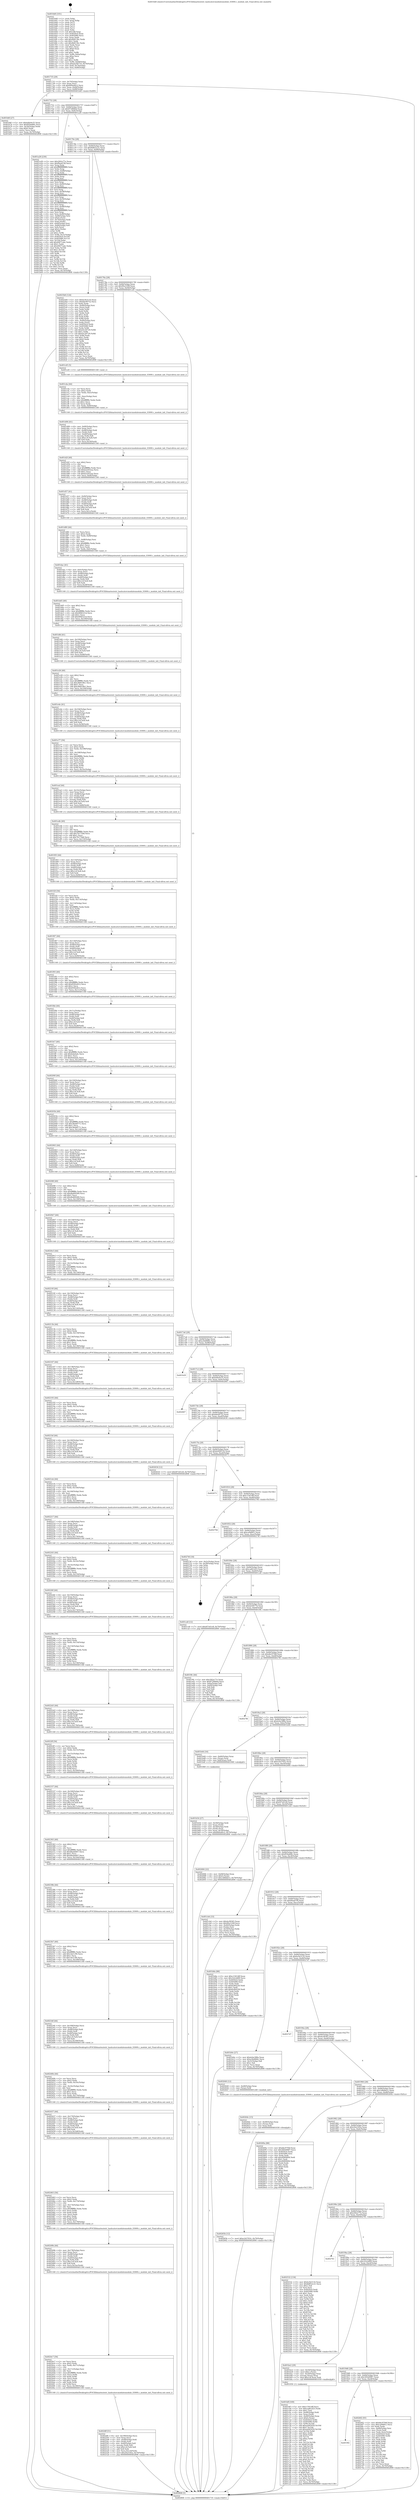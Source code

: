 digraph "0x4016d0" {
  label = "0x4016d0 (/mnt/c/Users/mathe/Desktop/tcc/POCII/binaries/extr_hashcatsrcmodulesmodule_03000.c_module_init_Final-ollvm.out::main(0))"
  labelloc = "t"
  node[shape=record]

  Entry [label="",width=0.3,height=0.3,shape=circle,fillcolor=black,style=filled]
  "0x401735" [label="{
     0x401735 [29]\l
     | [instrs]\l
     &nbsp;&nbsp;0x401735 \<+3\>: mov -0x70(%rbp),%eax\l
     &nbsp;&nbsp;0x401738 \<+2\>: mov %eax,%ecx\l
     &nbsp;&nbsp;0x40173a \<+6\>: sub $0x849a40c2,%ecx\l
     &nbsp;&nbsp;0x401740 \<+6\>: mov %eax,-0x84(%rbp)\l
     &nbsp;&nbsp;0x401746 \<+6\>: mov %ecx,-0x88(%rbp)\l
     &nbsp;&nbsp;0x40174c \<+6\>: je 0000000000401b6f \<main+0x49f\>\l
  }"]
  "0x401b6f" [label="{
     0x401b6f [27]\l
     | [instrs]\l
     &nbsp;&nbsp;0x401b6f \<+5\>: mov $0xb4fe0e35,%eax\l
     &nbsp;&nbsp;0x401b74 \<+5\>: mov $0xf93bd68c,%ecx\l
     &nbsp;&nbsp;0x401b79 \<+3\>: mov -0x30(%rbp),%edx\l
     &nbsp;&nbsp;0x401b7c \<+3\>: cmp $0x0,%edx\l
     &nbsp;&nbsp;0x401b7f \<+3\>: cmove %ecx,%eax\l
     &nbsp;&nbsp;0x401b82 \<+3\>: mov %eax,-0x70(%rbp)\l
     &nbsp;&nbsp;0x401b85 \<+5\>: jmp 0000000000402808 \<main+0x1138\>\l
  }"]
  "0x401752" [label="{
     0x401752 [28]\l
     | [instrs]\l
     &nbsp;&nbsp;0x401752 \<+5\>: jmp 0000000000401757 \<main+0x87\>\l
     &nbsp;&nbsp;0x401757 \<+6\>: mov -0x84(%rbp),%eax\l
     &nbsp;&nbsp;0x40175d \<+5\>: sub $0x872f66bd,%eax\l
     &nbsp;&nbsp;0x401762 \<+6\>: mov %eax,-0x8c(%rbp)\l
     &nbsp;&nbsp;0x401768 \<+6\>: je 0000000000401a28 \<main+0x358\>\l
  }"]
  Exit [label="",width=0.3,height=0.3,shape=circle,fillcolor=black,style=filled,peripheries=2]
  "0x401a28" [label="{
     0x401a28 [230]\l
     | [instrs]\l
     &nbsp;&nbsp;0x401a28 \<+5\>: mov $0x2f42e77e,%eax\l
     &nbsp;&nbsp;0x401a2d \<+5\>: mov $0xf9aa07f9,%ecx\l
     &nbsp;&nbsp;0x401a32 \<+3\>: mov %rsp,%rdx\l
     &nbsp;&nbsp;0x401a35 \<+4\>: add $0xfffffffffffffff0,%rdx\l
     &nbsp;&nbsp;0x401a39 \<+3\>: mov %rdx,%rsp\l
     &nbsp;&nbsp;0x401a3c \<+4\>: mov %rdx,-0x68(%rbp)\l
     &nbsp;&nbsp;0x401a40 \<+3\>: mov %rsp,%rdx\l
     &nbsp;&nbsp;0x401a43 \<+4\>: add $0xfffffffffffffff0,%rdx\l
     &nbsp;&nbsp;0x401a47 \<+3\>: mov %rdx,%rsp\l
     &nbsp;&nbsp;0x401a4a \<+3\>: mov %rsp,%rsi\l
     &nbsp;&nbsp;0x401a4d \<+4\>: add $0xfffffffffffffff0,%rsi\l
     &nbsp;&nbsp;0x401a51 \<+3\>: mov %rsi,%rsp\l
     &nbsp;&nbsp;0x401a54 \<+4\>: mov %rsi,-0x60(%rbp)\l
     &nbsp;&nbsp;0x401a58 \<+3\>: mov %rsp,%rsi\l
     &nbsp;&nbsp;0x401a5b \<+4\>: add $0xfffffffffffffff0,%rsi\l
     &nbsp;&nbsp;0x401a5f \<+3\>: mov %rsi,%rsp\l
     &nbsp;&nbsp;0x401a62 \<+4\>: mov %rsi,-0x58(%rbp)\l
     &nbsp;&nbsp;0x401a66 \<+3\>: mov %rsp,%rsi\l
     &nbsp;&nbsp;0x401a69 \<+4\>: add $0xfffffffffffffff0,%rsi\l
     &nbsp;&nbsp;0x401a6d \<+3\>: mov %rsi,%rsp\l
     &nbsp;&nbsp;0x401a70 \<+4\>: mov %rsi,-0x50(%rbp)\l
     &nbsp;&nbsp;0x401a74 \<+3\>: mov %rsp,%rsi\l
     &nbsp;&nbsp;0x401a77 \<+4\>: add $0xfffffffffffffff0,%rsi\l
     &nbsp;&nbsp;0x401a7b \<+3\>: mov %rsi,%rsp\l
     &nbsp;&nbsp;0x401a7e \<+4\>: mov %rsi,-0x48(%rbp)\l
     &nbsp;&nbsp;0x401a82 \<+3\>: mov %rsp,%rsi\l
     &nbsp;&nbsp;0x401a85 \<+4\>: add $0xfffffffffffffff0,%rsi\l
     &nbsp;&nbsp;0x401a89 \<+3\>: mov %rsi,%rsp\l
     &nbsp;&nbsp;0x401a8c \<+4\>: mov %rsi,-0x40(%rbp)\l
     &nbsp;&nbsp;0x401a90 \<+4\>: mov -0x68(%rbp),%rsi\l
     &nbsp;&nbsp;0x401a94 \<+6\>: movl $0x0,(%rsi)\l
     &nbsp;&nbsp;0x401a9a \<+3\>: mov -0x74(%rbp),%edi\l
     &nbsp;&nbsp;0x401a9d \<+2\>: mov %edi,(%rdx)\l
     &nbsp;&nbsp;0x401a9f \<+4\>: mov -0x60(%rbp),%rsi\l
     &nbsp;&nbsp;0x401aa3 \<+4\>: mov -0x80(%rbp),%r8\l
     &nbsp;&nbsp;0x401aa7 \<+3\>: mov %r8,(%rsi)\l
     &nbsp;&nbsp;0x401aaa \<+3\>: cmpl $0x2,(%rdx)\l
     &nbsp;&nbsp;0x401aad \<+4\>: setne %r9b\l
     &nbsp;&nbsp;0x401ab1 \<+4\>: and $0x1,%r9b\l
     &nbsp;&nbsp;0x401ab5 \<+4\>: mov %r9b,-0x31(%rbp)\l
     &nbsp;&nbsp;0x401ab9 \<+8\>: mov 0x4050c0,%r10d\l
     &nbsp;&nbsp;0x401ac1 \<+8\>: mov 0x405080,%r11d\l
     &nbsp;&nbsp;0x401ac9 \<+3\>: mov %r10d,%ebx\l
     &nbsp;&nbsp;0x401acc \<+6\>: add $0x40671abc,%ebx\l
     &nbsp;&nbsp;0x401ad2 \<+3\>: sub $0x1,%ebx\l
     &nbsp;&nbsp;0x401ad5 \<+6\>: sub $0x40671abc,%ebx\l
     &nbsp;&nbsp;0x401adb \<+4\>: imul %ebx,%r10d\l
     &nbsp;&nbsp;0x401adf \<+4\>: and $0x1,%r10d\l
     &nbsp;&nbsp;0x401ae3 \<+4\>: cmp $0x0,%r10d\l
     &nbsp;&nbsp;0x401ae7 \<+4\>: sete %r9b\l
     &nbsp;&nbsp;0x401aeb \<+4\>: cmp $0xa,%r11d\l
     &nbsp;&nbsp;0x401aef \<+4\>: setl %r14b\l
     &nbsp;&nbsp;0x401af3 \<+3\>: mov %r9b,%r15b\l
     &nbsp;&nbsp;0x401af6 \<+3\>: and %r14b,%r15b\l
     &nbsp;&nbsp;0x401af9 \<+3\>: xor %r14b,%r9b\l
     &nbsp;&nbsp;0x401afc \<+3\>: or %r9b,%r15b\l
     &nbsp;&nbsp;0x401aff \<+4\>: test $0x1,%r15b\l
     &nbsp;&nbsp;0x401b03 \<+3\>: cmovne %ecx,%eax\l
     &nbsp;&nbsp;0x401b06 \<+3\>: mov %eax,-0x70(%rbp)\l
     &nbsp;&nbsp;0x401b09 \<+5\>: jmp 0000000000402808 \<main+0x1138\>\l
  }"]
  "0x40176e" [label="{
     0x40176e [28]\l
     | [instrs]\l
     &nbsp;&nbsp;0x40176e \<+5\>: jmp 0000000000401773 \<main+0xa3\>\l
     &nbsp;&nbsp;0x401773 \<+6\>: mov -0x84(%rbp),%eax\l
     &nbsp;&nbsp;0x401779 \<+5\>: sub $0x8d852c21,%eax\l
     &nbsp;&nbsp;0x40177e \<+6\>: mov %eax,-0x90(%rbp)\l
     &nbsp;&nbsp;0x401784 \<+6\>: je 00000000004025b8 \<main+0xee8\>\l
  }"]
  "0x4019f2" [label="{
     0x4019f2\l
  }", style=dashed]
  "0x4025b8" [label="{
     0x4025b8 [124]\l
     | [instrs]\l
     &nbsp;&nbsp;0x4025b8 \<+5\>: mov $0xfa3b3116,%eax\l
     &nbsp;&nbsp;0x4025bd \<+5\>: mov $0xbbe9f752,%ecx\l
     &nbsp;&nbsp;0x4025c2 \<+2\>: xor %edx,%edx\l
     &nbsp;&nbsp;0x4025c4 \<+4\>: mov -0x40(%rbp),%rsi\l
     &nbsp;&nbsp;0x4025c8 \<+2\>: mov (%rsi),%edi\l
     &nbsp;&nbsp;0x4025ca \<+3\>: mov %edx,%r8d\l
     &nbsp;&nbsp;0x4025cd \<+3\>: sub %edi,%r8d\l
     &nbsp;&nbsp;0x4025d0 \<+2\>: mov %edx,%edi\l
     &nbsp;&nbsp;0x4025d2 \<+3\>: sub $0x1,%edi\l
     &nbsp;&nbsp;0x4025d5 \<+3\>: add %edi,%r8d\l
     &nbsp;&nbsp;0x4025d8 \<+3\>: sub %r8d,%edx\l
     &nbsp;&nbsp;0x4025db \<+4\>: mov -0x40(%rbp),%rsi\l
     &nbsp;&nbsp;0x4025df \<+2\>: mov %edx,(%rsi)\l
     &nbsp;&nbsp;0x4025e1 \<+7\>: mov 0x4050c0,%edx\l
     &nbsp;&nbsp;0x4025e8 \<+7\>: mov 0x405080,%edi\l
     &nbsp;&nbsp;0x4025ef \<+3\>: mov %edx,%r8d\l
     &nbsp;&nbsp;0x4025f2 \<+7\>: add $0xd3c26729,%r8d\l
     &nbsp;&nbsp;0x4025f9 \<+4\>: sub $0x1,%r8d\l
     &nbsp;&nbsp;0x4025fd \<+7\>: sub $0xd3c26729,%r8d\l
     &nbsp;&nbsp;0x402604 \<+4\>: imul %r8d,%edx\l
     &nbsp;&nbsp;0x402608 \<+3\>: and $0x1,%edx\l
     &nbsp;&nbsp;0x40260b \<+3\>: cmp $0x0,%edx\l
     &nbsp;&nbsp;0x40260e \<+4\>: sete %r9b\l
     &nbsp;&nbsp;0x402612 \<+3\>: cmp $0xa,%edi\l
     &nbsp;&nbsp;0x402615 \<+4\>: setl %r10b\l
     &nbsp;&nbsp;0x402619 \<+3\>: mov %r9b,%r11b\l
     &nbsp;&nbsp;0x40261c \<+3\>: and %r10b,%r11b\l
     &nbsp;&nbsp;0x40261f \<+3\>: xor %r10b,%r9b\l
     &nbsp;&nbsp;0x402622 \<+3\>: or %r9b,%r11b\l
     &nbsp;&nbsp;0x402625 \<+4\>: test $0x1,%r11b\l
     &nbsp;&nbsp;0x402629 \<+3\>: cmovne %ecx,%eax\l
     &nbsp;&nbsp;0x40262c \<+3\>: mov %eax,-0x70(%rbp)\l
     &nbsp;&nbsp;0x40262f \<+5\>: jmp 0000000000402808 \<main+0x1138\>\l
  }"]
  "0x40178a" [label="{
     0x40178a [28]\l
     | [instrs]\l
     &nbsp;&nbsp;0x40178a \<+5\>: jmp 000000000040178f \<main+0xbf\>\l
     &nbsp;&nbsp;0x40178f \<+6\>: mov -0x84(%rbp),%eax\l
     &nbsp;&nbsp;0x401795 \<+5\>: sub $0x90a31f0f,%eax\l
     &nbsp;&nbsp;0x40179a \<+6\>: mov %eax,-0x94(%rbp)\l
     &nbsp;&nbsp;0x4017a0 \<+6\>: je 0000000000401cd5 \<main+0x605\>\l
  }"]
  "0x4026f2" [label="{
     0x4026f2 [93]\l
     | [instrs]\l
     &nbsp;&nbsp;0x4026f2 \<+5\>: mov $0xdbc9794f,%eax\l
     &nbsp;&nbsp;0x4026f7 \<+5\>: mov $0xca94f81c,%ecx\l
     &nbsp;&nbsp;0x4026fc \<+2\>: xor %edx,%edx\l
     &nbsp;&nbsp;0x4026fe \<+4\>: mov -0x68(%rbp),%rsi\l
     &nbsp;&nbsp;0x402702 \<+2\>: mov (%rsi),%edi\l
     &nbsp;&nbsp;0x402704 \<+3\>: mov %edi,-0x2c(%rbp)\l
     &nbsp;&nbsp;0x402707 \<+7\>: mov 0x4050c0,%edi\l
     &nbsp;&nbsp;0x40270e \<+8\>: mov 0x405080,%r8d\l
     &nbsp;&nbsp;0x402716 \<+3\>: sub $0x1,%edx\l
     &nbsp;&nbsp;0x402719 \<+3\>: mov %edi,%r9d\l
     &nbsp;&nbsp;0x40271c \<+3\>: add %edx,%r9d\l
     &nbsp;&nbsp;0x40271f \<+4\>: imul %r9d,%edi\l
     &nbsp;&nbsp;0x402723 \<+3\>: and $0x1,%edi\l
     &nbsp;&nbsp;0x402726 \<+3\>: cmp $0x0,%edi\l
     &nbsp;&nbsp;0x402729 \<+4\>: sete %r10b\l
     &nbsp;&nbsp;0x40272d \<+4\>: cmp $0xa,%r8d\l
     &nbsp;&nbsp;0x402731 \<+4\>: setl %r11b\l
     &nbsp;&nbsp;0x402735 \<+3\>: mov %r10b,%bl\l
     &nbsp;&nbsp;0x402738 \<+3\>: and %r11b,%bl\l
     &nbsp;&nbsp;0x40273b \<+3\>: xor %r11b,%r10b\l
     &nbsp;&nbsp;0x40273e \<+3\>: or %r10b,%bl\l
     &nbsp;&nbsp;0x402741 \<+3\>: test $0x1,%bl\l
     &nbsp;&nbsp;0x402744 \<+3\>: cmovne %ecx,%eax\l
     &nbsp;&nbsp;0x402747 \<+3\>: mov %eax,-0x70(%rbp)\l
     &nbsp;&nbsp;0x40274a \<+5\>: jmp 0000000000402808 \<main+0x1138\>\l
  }"]
  "0x401cd5" [label="{
     0x401cd5 [5]\l
     | [instrs]\l
     &nbsp;&nbsp;0x401cd5 \<+5\>: call 0000000000401160 \<next_i\>\l
     | [calls]\l
     &nbsp;&nbsp;0x401160 \{1\} (/mnt/c/Users/mathe/Desktop/tcc/POCII/binaries/extr_hashcatsrcmodulesmodule_03000.c_module_init_Final-ollvm.out::next_i)\l
  }"]
  "0x4017a6" [label="{
     0x4017a6 [28]\l
     | [instrs]\l
     &nbsp;&nbsp;0x4017a6 \<+5\>: jmp 00000000004017ab \<main+0xdb\>\l
     &nbsp;&nbsp;0x4017ab \<+6\>: mov -0x84(%rbp),%eax\l
     &nbsp;&nbsp;0x4017b1 \<+5\>: sub $0xa3b4866c,%eax\l
     &nbsp;&nbsp;0x4017b6 \<+6\>: mov %eax,-0x98(%rbp)\l
     &nbsp;&nbsp;0x4017bc \<+6\>: je 0000000000401b29 \<main+0x459\>\l
  }"]
  "0x40265b" [label="{
     0x40265b [12]\l
     | [instrs]\l
     &nbsp;&nbsp;0x40265b \<+7\>: movl $0xe243763c,-0x70(%rbp)\l
     &nbsp;&nbsp;0x402662 \<+5\>: jmp 0000000000402808 \<main+0x1138\>\l
  }"]
  "0x401b29" [label="{
     0x401b29\l
  }", style=dashed]
  "0x4017c2" [label="{
     0x4017c2 [28]\l
     | [instrs]\l
     &nbsp;&nbsp;0x4017c2 \<+5\>: jmp 00000000004017c7 \<main+0xf7\>\l
     &nbsp;&nbsp;0x4017c7 \<+6\>: mov -0x84(%rbp),%eax\l
     &nbsp;&nbsp;0x4017cd \<+5\>: sub $0xb4fe0e35,%eax\l
     &nbsp;&nbsp;0x4017d2 \<+6\>: mov %eax,-0x9c(%rbp)\l
     &nbsp;&nbsp;0x4017d8 \<+6\>: je 0000000000402667 \<main+0xf97\>\l
  }"]
  "0x40264c" [label="{
     0x40264c [15]\l
     | [instrs]\l
     &nbsp;&nbsp;0x40264c \<+4\>: mov -0x48(%rbp),%rax\l
     &nbsp;&nbsp;0x402650 \<+3\>: mov (%rax),%rax\l
     &nbsp;&nbsp;0x402653 \<+3\>: mov %rax,%rdi\l
     &nbsp;&nbsp;0x402656 \<+5\>: call 0000000000401030 \<free@plt\>\l
     | [calls]\l
     &nbsp;&nbsp;0x401030 \{1\} (unknown)\l
  }"]
  "0x402667" [label="{
     0x402667\l
  }", style=dashed]
  "0x4017de" [label="{
     0x4017de [28]\l
     | [instrs]\l
     &nbsp;&nbsp;0x4017de \<+5\>: jmp 00000000004017e3 \<main+0x113\>\l
     &nbsp;&nbsp;0x4017e3 \<+6\>: mov -0x84(%rbp),%eax\l
     &nbsp;&nbsp;0x4017e9 \<+5\>: sub $0xbbe9f752,%eax\l
     &nbsp;&nbsp;0x4017ee \<+6\>: mov %eax,-0xa0(%rbp)\l
     &nbsp;&nbsp;0x4017f4 \<+6\>: je 0000000000402634 \<main+0xf64\>\l
  }"]
  "0x4024ff" [label="{
     0x4024ff [51]\l
     | [instrs]\l
     &nbsp;&nbsp;0x4024ff \<+6\>: mov -0x180(%rbp),%ecx\l
     &nbsp;&nbsp;0x402505 \<+3\>: imul %eax,%ecx\l
     &nbsp;&nbsp;0x402508 \<+4\>: mov -0x48(%rbp),%rdi\l
     &nbsp;&nbsp;0x40250c \<+3\>: mov (%rdi),%rdi\l
     &nbsp;&nbsp;0x40250f \<+4\>: mov -0x40(%rbp),%r8\l
     &nbsp;&nbsp;0x402513 \<+3\>: movslq (%r8),%r8\l
     &nbsp;&nbsp;0x402516 \<+7\>: imul $0x1c8,%r8,%r8\l
     &nbsp;&nbsp;0x40251d \<+3\>: add %r8,%rdi\l
     &nbsp;&nbsp;0x402520 \<+6\>: mov %ecx,0x1c0(%rdi)\l
     &nbsp;&nbsp;0x402526 \<+7\>: movl $0x20a53f2a,-0x70(%rbp)\l
     &nbsp;&nbsp;0x40252d \<+5\>: jmp 0000000000402808 \<main+0x1138\>\l
  }"]
  "0x402634" [label="{
     0x402634 [12]\l
     | [instrs]\l
     &nbsp;&nbsp;0x402634 \<+7\>: movl $0xf47e61e8,-0x70(%rbp)\l
     &nbsp;&nbsp;0x40263b \<+5\>: jmp 0000000000402808 \<main+0x1138\>\l
  }"]
  "0x4017fa" [label="{
     0x4017fa [28]\l
     | [instrs]\l
     &nbsp;&nbsp;0x4017fa \<+5\>: jmp 00000000004017ff \<main+0x12f\>\l
     &nbsp;&nbsp;0x4017ff \<+6\>: mov -0x84(%rbp),%eax\l
     &nbsp;&nbsp;0x401805 \<+5\>: sub $0xbe606150,%eax\l
     &nbsp;&nbsp;0x40180a \<+6\>: mov %eax,-0xa4(%rbp)\l
     &nbsp;&nbsp;0x401810 \<+6\>: je 0000000000402673 \<main+0xfa3\>\l
  }"]
  "0x4024c7" [label="{
     0x4024c7 [56]\l
     | [instrs]\l
     &nbsp;&nbsp;0x4024c7 \<+2\>: xor %ecx,%ecx\l
     &nbsp;&nbsp;0x4024c9 \<+5\>: mov $0x2,%edx\l
     &nbsp;&nbsp;0x4024ce \<+6\>: mov %edx,-0x17c(%rbp)\l
     &nbsp;&nbsp;0x4024d4 \<+1\>: cltd\l
     &nbsp;&nbsp;0x4024d5 \<+6\>: mov -0x17c(%rbp),%esi\l
     &nbsp;&nbsp;0x4024db \<+2\>: idiv %esi\l
     &nbsp;&nbsp;0x4024dd \<+6\>: imul $0xfffffffe,%edx,%edx\l
     &nbsp;&nbsp;0x4024e3 \<+3\>: mov %ecx,%r9d\l
     &nbsp;&nbsp;0x4024e6 \<+3\>: sub %edx,%r9d\l
     &nbsp;&nbsp;0x4024e9 \<+2\>: mov %ecx,%edx\l
     &nbsp;&nbsp;0x4024eb \<+3\>: sub $0x1,%edx\l
     &nbsp;&nbsp;0x4024ee \<+3\>: add %edx,%r9d\l
     &nbsp;&nbsp;0x4024f1 \<+3\>: sub %r9d,%ecx\l
     &nbsp;&nbsp;0x4024f4 \<+6\>: mov %ecx,-0x180(%rbp)\l
     &nbsp;&nbsp;0x4024fa \<+5\>: call 0000000000401160 \<next_i\>\l
     | [calls]\l
     &nbsp;&nbsp;0x401160 \{1\} (/mnt/c/Users/mathe/Desktop/tcc/POCII/binaries/extr_hashcatsrcmodulesmodule_03000.c_module_init_Final-ollvm.out::next_i)\l
  }"]
  "0x402673" [label="{
     0x402673\l
  }", style=dashed]
  "0x401816" [label="{
     0x401816 [28]\l
     | [instrs]\l
     &nbsp;&nbsp;0x401816 \<+5\>: jmp 000000000040181b \<main+0x14b\>\l
     &nbsp;&nbsp;0x40181b \<+6\>: mov -0x84(%rbp),%eax\l
     &nbsp;&nbsp;0x401821 \<+5\>: sub $0xc15614ff,%eax\l
     &nbsp;&nbsp;0x401826 \<+6\>: mov %eax,-0xa8(%rbp)\l
     &nbsp;&nbsp;0x40182c \<+6\>: je 000000000040279d \<main+0x10cd\>\l
  }"]
  "0x40249b" [label="{
     0x40249b [44]\l
     | [instrs]\l
     &nbsp;&nbsp;0x40249b \<+6\>: mov -0x178(%rbp),%ecx\l
     &nbsp;&nbsp;0x4024a1 \<+3\>: imul %eax,%ecx\l
     &nbsp;&nbsp;0x4024a4 \<+4\>: mov -0x48(%rbp),%rdi\l
     &nbsp;&nbsp;0x4024a8 \<+3\>: mov (%rdi),%rdi\l
     &nbsp;&nbsp;0x4024ab \<+4\>: mov -0x40(%rbp),%r8\l
     &nbsp;&nbsp;0x4024af \<+3\>: movslq (%r8),%r8\l
     &nbsp;&nbsp;0x4024b2 \<+7\>: imul $0x1c8,%r8,%r8\l
     &nbsp;&nbsp;0x4024b9 \<+3\>: add %r8,%rdi\l
     &nbsp;&nbsp;0x4024bc \<+6\>: mov %ecx,0x1bc(%rdi)\l
     &nbsp;&nbsp;0x4024c2 \<+5\>: call 0000000000401160 \<next_i\>\l
     | [calls]\l
     &nbsp;&nbsp;0x401160 \{1\} (/mnt/c/Users/mathe/Desktop/tcc/POCII/binaries/extr_hashcatsrcmodulesmodule_03000.c_module_init_Final-ollvm.out::next_i)\l
  }"]
  "0x40279d" [label="{
     0x40279d\l
  }", style=dashed]
  "0x401832" [label="{
     0x401832 [28]\l
     | [instrs]\l
     &nbsp;&nbsp;0x401832 \<+5\>: jmp 0000000000401837 \<main+0x167\>\l
     &nbsp;&nbsp;0x401837 \<+6\>: mov -0x84(%rbp),%eax\l
     &nbsp;&nbsp;0x40183d \<+5\>: sub $0xca94f81c,%eax\l
     &nbsp;&nbsp;0x401842 \<+6\>: mov %eax,-0xac(%rbp)\l
     &nbsp;&nbsp;0x401848 \<+6\>: je 000000000040274f \<main+0x107f\>\l
  }"]
  "0x402463" [label="{
     0x402463 [56]\l
     | [instrs]\l
     &nbsp;&nbsp;0x402463 \<+2\>: xor %ecx,%ecx\l
     &nbsp;&nbsp;0x402465 \<+5\>: mov $0x2,%edx\l
     &nbsp;&nbsp;0x40246a \<+6\>: mov %edx,-0x174(%rbp)\l
     &nbsp;&nbsp;0x402470 \<+1\>: cltd\l
     &nbsp;&nbsp;0x402471 \<+6\>: mov -0x174(%rbp),%esi\l
     &nbsp;&nbsp;0x402477 \<+2\>: idiv %esi\l
     &nbsp;&nbsp;0x402479 \<+6\>: imul $0xfffffffe,%edx,%edx\l
     &nbsp;&nbsp;0x40247f \<+3\>: mov %ecx,%r9d\l
     &nbsp;&nbsp;0x402482 \<+3\>: sub %edx,%r9d\l
     &nbsp;&nbsp;0x402485 \<+2\>: mov %ecx,%edx\l
     &nbsp;&nbsp;0x402487 \<+3\>: sub $0x1,%edx\l
     &nbsp;&nbsp;0x40248a \<+3\>: add %edx,%r9d\l
     &nbsp;&nbsp;0x40248d \<+3\>: sub %r9d,%ecx\l
     &nbsp;&nbsp;0x402490 \<+6\>: mov %ecx,-0x178(%rbp)\l
     &nbsp;&nbsp;0x402496 \<+5\>: call 0000000000401160 \<next_i\>\l
     | [calls]\l
     &nbsp;&nbsp;0x401160 \{1\} (/mnt/c/Users/mathe/Desktop/tcc/POCII/binaries/extr_hashcatsrcmodulesmodule_03000.c_module_init_Final-ollvm.out::next_i)\l
  }"]
  "0x40274f" [label="{
     0x40274f [18]\l
     | [instrs]\l
     &nbsp;&nbsp;0x40274f \<+3\>: mov -0x2c(%rbp),%eax\l
     &nbsp;&nbsp;0x402752 \<+4\>: lea -0x28(%rbp),%rsp\l
     &nbsp;&nbsp;0x402756 \<+1\>: pop %rbx\l
     &nbsp;&nbsp;0x402757 \<+2\>: pop %r12\l
     &nbsp;&nbsp;0x402759 \<+2\>: pop %r13\l
     &nbsp;&nbsp;0x40275b \<+2\>: pop %r14\l
     &nbsp;&nbsp;0x40275d \<+2\>: pop %r15\l
     &nbsp;&nbsp;0x40275f \<+1\>: pop %rbp\l
     &nbsp;&nbsp;0x402760 \<+1\>: ret\l
  }"]
  "0x40184e" [label="{
     0x40184e [28]\l
     | [instrs]\l
     &nbsp;&nbsp;0x40184e \<+5\>: jmp 0000000000401853 \<main+0x183\>\l
     &nbsp;&nbsp;0x401853 \<+6\>: mov -0x84(%rbp),%eax\l
     &nbsp;&nbsp;0x401859 \<+5\>: sub $0xcad61d23,%eax\l
     &nbsp;&nbsp;0x40185e \<+6\>: mov %eax,-0xb0(%rbp)\l
     &nbsp;&nbsp;0x401864 \<+6\>: je 0000000000401ca8 \<main+0x5d8\>\l
  }"]
  "0x402437" [label="{
     0x402437 [44]\l
     | [instrs]\l
     &nbsp;&nbsp;0x402437 \<+6\>: mov -0x170(%rbp),%ecx\l
     &nbsp;&nbsp;0x40243d \<+3\>: imul %eax,%ecx\l
     &nbsp;&nbsp;0x402440 \<+4\>: mov -0x48(%rbp),%rdi\l
     &nbsp;&nbsp;0x402444 \<+3\>: mov (%rdi),%rdi\l
     &nbsp;&nbsp;0x402447 \<+4\>: mov -0x40(%rbp),%r8\l
     &nbsp;&nbsp;0x40244b \<+3\>: movslq (%r8),%r8\l
     &nbsp;&nbsp;0x40244e \<+7\>: imul $0x1c8,%r8,%r8\l
     &nbsp;&nbsp;0x402455 \<+3\>: add %r8,%rdi\l
     &nbsp;&nbsp;0x402458 \<+6\>: mov %ecx,0x1b8(%rdi)\l
     &nbsp;&nbsp;0x40245e \<+5\>: call 0000000000401160 \<next_i\>\l
     | [calls]\l
     &nbsp;&nbsp;0x401160 \{1\} (/mnt/c/Users/mathe/Desktop/tcc/POCII/binaries/extr_hashcatsrcmodulesmodule_03000.c_module_init_Final-ollvm.out::next_i)\l
  }"]
  "0x401ca8" [label="{
     0x401ca8 [12]\l
     | [instrs]\l
     &nbsp;&nbsp;0x401ca8 \<+7\>: movl $0xf47e61e8,-0x70(%rbp)\l
     &nbsp;&nbsp;0x401caf \<+5\>: jmp 0000000000402808 \<main+0x1138\>\l
  }"]
  "0x40186a" [label="{
     0x40186a [28]\l
     | [instrs]\l
     &nbsp;&nbsp;0x40186a \<+5\>: jmp 000000000040186f \<main+0x19f\>\l
     &nbsp;&nbsp;0x40186f \<+6\>: mov -0x84(%rbp),%eax\l
     &nbsp;&nbsp;0x401875 \<+5\>: sub $0xda5f4774,%eax\l
     &nbsp;&nbsp;0x40187a \<+6\>: mov %eax,-0xb4(%rbp)\l
     &nbsp;&nbsp;0x401880 \<+6\>: je 00000000004019fc \<main+0x32c\>\l
  }"]
  "0x40240b" [label="{
     0x40240b [44]\l
     | [instrs]\l
     &nbsp;&nbsp;0x40240b \<+2\>: xor %ecx,%ecx\l
     &nbsp;&nbsp;0x40240d \<+5\>: mov $0x2,%edx\l
     &nbsp;&nbsp;0x402412 \<+6\>: mov %edx,-0x16c(%rbp)\l
     &nbsp;&nbsp;0x402418 \<+1\>: cltd\l
     &nbsp;&nbsp;0x402419 \<+6\>: mov -0x16c(%rbp),%esi\l
     &nbsp;&nbsp;0x40241f \<+2\>: idiv %esi\l
     &nbsp;&nbsp;0x402421 \<+6\>: imul $0xfffffffe,%edx,%edx\l
     &nbsp;&nbsp;0x402427 \<+3\>: sub $0x1,%ecx\l
     &nbsp;&nbsp;0x40242a \<+2\>: sub %ecx,%edx\l
     &nbsp;&nbsp;0x40242c \<+6\>: mov %edx,-0x170(%rbp)\l
     &nbsp;&nbsp;0x402432 \<+5\>: call 0000000000401160 \<next_i\>\l
     | [calls]\l
     &nbsp;&nbsp;0x401160 \{1\} (/mnt/c/Users/mathe/Desktop/tcc/POCII/binaries/extr_hashcatsrcmodulesmodule_03000.c_module_init_Final-ollvm.out::next_i)\l
  }"]
  "0x4019fc" [label="{
     0x4019fc [44]\l
     | [instrs]\l
     &nbsp;&nbsp;0x4019fc \<+5\>: mov $0x2f42e77e,%eax\l
     &nbsp;&nbsp;0x401a01 \<+5\>: mov $0x872f66bd,%ecx\l
     &nbsp;&nbsp;0x401a06 \<+3\>: mov -0x6a(%rbp),%dl\l
     &nbsp;&nbsp;0x401a09 \<+4\>: mov -0x69(%rbp),%sil\l
     &nbsp;&nbsp;0x401a0d \<+3\>: mov %dl,%dil\l
     &nbsp;&nbsp;0x401a10 \<+3\>: and %sil,%dil\l
     &nbsp;&nbsp;0x401a13 \<+3\>: xor %sil,%dl\l
     &nbsp;&nbsp;0x401a16 \<+3\>: or %dl,%dil\l
     &nbsp;&nbsp;0x401a19 \<+4\>: test $0x1,%dil\l
     &nbsp;&nbsp;0x401a1d \<+3\>: cmovne %ecx,%eax\l
     &nbsp;&nbsp;0x401a20 \<+3\>: mov %eax,-0x70(%rbp)\l
     &nbsp;&nbsp;0x401a23 \<+5\>: jmp 0000000000402808 \<main+0x1138\>\l
  }"]
  "0x401886" [label="{
     0x401886 [28]\l
     | [instrs]\l
     &nbsp;&nbsp;0x401886 \<+5\>: jmp 000000000040188b \<main+0x1bb\>\l
     &nbsp;&nbsp;0x40188b \<+6\>: mov -0x84(%rbp),%eax\l
     &nbsp;&nbsp;0x401891 \<+5\>: sub $0xdbc9794f,%eax\l
     &nbsp;&nbsp;0x401896 \<+6\>: mov %eax,-0xb8(%rbp)\l
     &nbsp;&nbsp;0x40189c \<+6\>: je 00000000004027f6 \<main+0x1126\>\l
  }"]
  "0x402808" [label="{
     0x402808 [5]\l
     | [instrs]\l
     &nbsp;&nbsp;0x402808 \<+5\>: jmp 0000000000401735 \<main+0x65\>\l
  }"]
  "0x4016d0" [label="{
     0x4016d0 [101]\l
     | [instrs]\l
     &nbsp;&nbsp;0x4016d0 \<+1\>: push %rbp\l
     &nbsp;&nbsp;0x4016d1 \<+3\>: mov %rsp,%rbp\l
     &nbsp;&nbsp;0x4016d4 \<+2\>: push %r15\l
     &nbsp;&nbsp;0x4016d6 \<+2\>: push %r14\l
     &nbsp;&nbsp;0x4016d8 \<+2\>: push %r13\l
     &nbsp;&nbsp;0x4016da \<+2\>: push %r12\l
     &nbsp;&nbsp;0x4016dc \<+1\>: push %rbx\l
     &nbsp;&nbsp;0x4016dd \<+7\>: sub $0x168,%rsp\l
     &nbsp;&nbsp;0x4016e4 \<+7\>: mov 0x4050c0,%eax\l
     &nbsp;&nbsp;0x4016eb \<+7\>: mov 0x405080,%ecx\l
     &nbsp;&nbsp;0x4016f2 \<+2\>: mov %eax,%edx\l
     &nbsp;&nbsp;0x4016f4 \<+6\>: add $0x4b813bc,%edx\l
     &nbsp;&nbsp;0x4016fa \<+3\>: sub $0x1,%edx\l
     &nbsp;&nbsp;0x4016fd \<+6\>: sub $0x4b813bc,%edx\l
     &nbsp;&nbsp;0x401703 \<+3\>: imul %edx,%eax\l
     &nbsp;&nbsp;0x401706 \<+3\>: and $0x1,%eax\l
     &nbsp;&nbsp;0x401709 \<+3\>: cmp $0x0,%eax\l
     &nbsp;&nbsp;0x40170c \<+4\>: sete %r8b\l
     &nbsp;&nbsp;0x401710 \<+4\>: and $0x1,%r8b\l
     &nbsp;&nbsp;0x401714 \<+4\>: mov %r8b,-0x6a(%rbp)\l
     &nbsp;&nbsp;0x401718 \<+3\>: cmp $0xa,%ecx\l
     &nbsp;&nbsp;0x40171b \<+4\>: setl %r8b\l
     &nbsp;&nbsp;0x40171f \<+4\>: and $0x1,%r8b\l
     &nbsp;&nbsp;0x401723 \<+4\>: mov %r8b,-0x69(%rbp)\l
     &nbsp;&nbsp;0x401727 \<+7\>: movl $0xda5f4774,-0x70(%rbp)\l
     &nbsp;&nbsp;0x40172e \<+3\>: mov %edi,-0x74(%rbp)\l
     &nbsp;&nbsp;0x401731 \<+4\>: mov %rsi,-0x80(%rbp)\l
  }"]
  "0x4023df" [label="{
     0x4023df [44]\l
     | [instrs]\l
     &nbsp;&nbsp;0x4023df \<+6\>: mov -0x168(%rbp),%ecx\l
     &nbsp;&nbsp;0x4023e5 \<+3\>: imul %eax,%ecx\l
     &nbsp;&nbsp;0x4023e8 \<+4\>: mov -0x48(%rbp),%rdi\l
     &nbsp;&nbsp;0x4023ec \<+3\>: mov (%rdi),%rdi\l
     &nbsp;&nbsp;0x4023ef \<+4\>: mov -0x40(%rbp),%r8\l
     &nbsp;&nbsp;0x4023f3 \<+3\>: movslq (%r8),%r8\l
     &nbsp;&nbsp;0x4023f6 \<+7\>: imul $0x1c8,%r8,%r8\l
     &nbsp;&nbsp;0x4023fd \<+3\>: add %r8,%rdi\l
     &nbsp;&nbsp;0x402400 \<+6\>: mov %ecx,0x184(%rdi)\l
     &nbsp;&nbsp;0x402406 \<+5\>: call 0000000000401160 \<next_i\>\l
     | [calls]\l
     &nbsp;&nbsp;0x401160 \{1\} (/mnt/c/Users/mathe/Desktop/tcc/POCII/binaries/extr_hashcatsrcmodulesmodule_03000.c_module_init_Final-ollvm.out::next_i)\l
  }"]
  "0x4027f6" [label="{
     0x4027f6\l
  }", style=dashed]
  "0x4018a2" [label="{
     0x4018a2 [28]\l
     | [instrs]\l
     &nbsp;&nbsp;0x4018a2 \<+5\>: jmp 00000000004018a7 \<main+0x1d7\>\l
     &nbsp;&nbsp;0x4018a7 \<+6\>: mov -0x84(%rbp),%eax\l
     &nbsp;&nbsp;0x4018ad \<+5\>: sub $0xdcbe388a,%eax\l
     &nbsp;&nbsp;0x4018b2 \<+6\>: mov %eax,-0xbc(%rbp)\l
     &nbsp;&nbsp;0x4018b8 \<+6\>: je 0000000000401b44 \<main+0x474\>\l
  }"]
  "0x4023b7" [label="{
     0x4023b7 [40]\l
     | [instrs]\l
     &nbsp;&nbsp;0x4023b7 \<+5\>: mov $0x2,%ecx\l
     &nbsp;&nbsp;0x4023bc \<+1\>: cltd\l
     &nbsp;&nbsp;0x4023bd \<+2\>: idiv %ecx\l
     &nbsp;&nbsp;0x4023bf \<+6\>: imul $0xfffffffe,%edx,%ecx\l
     &nbsp;&nbsp;0x4023c5 \<+6\>: add $0x1de1c90,%ecx\l
     &nbsp;&nbsp;0x4023cb \<+3\>: add $0x1,%ecx\l
     &nbsp;&nbsp;0x4023ce \<+6\>: sub $0x1de1c90,%ecx\l
     &nbsp;&nbsp;0x4023d4 \<+6\>: mov %ecx,-0x168(%rbp)\l
     &nbsp;&nbsp;0x4023da \<+5\>: call 0000000000401160 \<next_i\>\l
     | [calls]\l
     &nbsp;&nbsp;0x401160 \{1\} (/mnt/c/Users/mathe/Desktop/tcc/POCII/binaries/extr_hashcatsrcmodulesmodule_03000.c_module_init_Final-ollvm.out::next_i)\l
  }"]
  "0x401b44" [label="{
     0x401b44 [16]\l
     | [instrs]\l
     &nbsp;&nbsp;0x401b44 \<+4\>: mov -0x60(%rbp),%rax\l
     &nbsp;&nbsp;0x401b48 \<+3\>: mov (%rax),%rax\l
     &nbsp;&nbsp;0x401b4b \<+4\>: mov 0x8(%rax),%rdi\l
     &nbsp;&nbsp;0x401b4f \<+5\>: call 0000000000401060 \<atoi@plt\>\l
     | [calls]\l
     &nbsp;&nbsp;0x401060 \{1\} (unknown)\l
  }"]
  "0x4018be" [label="{
     0x4018be [28]\l
     | [instrs]\l
     &nbsp;&nbsp;0x4018be \<+5\>: jmp 00000000004018c3 \<main+0x1f3\>\l
     &nbsp;&nbsp;0x4018c3 \<+6\>: mov -0x84(%rbp),%eax\l
     &nbsp;&nbsp;0x4018c9 \<+5\>: sub $0xe243763c,%eax\l
     &nbsp;&nbsp;0x4018ce \<+6\>: mov %eax,-0xc0(%rbp)\l
     &nbsp;&nbsp;0x4018d4 \<+6\>: je 0000000000402684 \<main+0xfb4\>\l
  }"]
  "0x40238b" [label="{
     0x40238b [44]\l
     | [instrs]\l
     &nbsp;&nbsp;0x40238b \<+6\>: mov -0x164(%rbp),%ecx\l
     &nbsp;&nbsp;0x402391 \<+3\>: imul %eax,%ecx\l
     &nbsp;&nbsp;0x402394 \<+4\>: mov -0x48(%rbp),%rdi\l
     &nbsp;&nbsp;0x402398 \<+3\>: mov (%rdi),%rdi\l
     &nbsp;&nbsp;0x40239b \<+4\>: mov -0x40(%rbp),%r8\l
     &nbsp;&nbsp;0x40239f \<+3\>: movslq (%r8),%r8\l
     &nbsp;&nbsp;0x4023a2 \<+7\>: imul $0x1c8,%r8,%r8\l
     &nbsp;&nbsp;0x4023a9 \<+3\>: add %r8,%rdi\l
     &nbsp;&nbsp;0x4023ac \<+6\>: mov %ecx,0x180(%rdi)\l
     &nbsp;&nbsp;0x4023b2 \<+5\>: call 0000000000401160 \<next_i\>\l
     | [calls]\l
     &nbsp;&nbsp;0x401160 \{1\} (/mnt/c/Users/mathe/Desktop/tcc/POCII/binaries/extr_hashcatsrcmodulesmodule_03000.c_module_init_Final-ollvm.out::next_i)\l
  }"]
  "0x402684" [label="{
     0x402684 [22]\l
     | [instrs]\l
     &nbsp;&nbsp;0x402684 \<+4\>: mov -0x68(%rbp),%rax\l
     &nbsp;&nbsp;0x402688 \<+6\>: movl $0x0,(%rax)\l
     &nbsp;&nbsp;0x40268e \<+7\>: movl $0x1d84bb1c,-0x70(%rbp)\l
     &nbsp;&nbsp;0x402695 \<+5\>: jmp 0000000000402808 \<main+0x1138\>\l
  }"]
  "0x4018da" [label="{
     0x4018da [28]\l
     | [instrs]\l
     &nbsp;&nbsp;0x4018da \<+5\>: jmp 00000000004018df \<main+0x20f\>\l
     &nbsp;&nbsp;0x4018df \<+6\>: mov -0x84(%rbp),%eax\l
     &nbsp;&nbsp;0x4018e5 \<+5\>: sub $0xf47e61e8,%eax\l
     &nbsp;&nbsp;0x4018ea \<+6\>: mov %eax,-0xc4(%rbp)\l
     &nbsp;&nbsp;0x4018f0 \<+6\>: je 0000000000401cb4 \<main+0x5e4\>\l
  }"]
  "0x402363" [label="{
     0x402363 [40]\l
     | [instrs]\l
     &nbsp;&nbsp;0x402363 \<+5\>: mov $0x2,%ecx\l
     &nbsp;&nbsp;0x402368 \<+1\>: cltd\l
     &nbsp;&nbsp;0x402369 \<+2\>: idiv %ecx\l
     &nbsp;&nbsp;0x40236b \<+6\>: imul $0xfffffffe,%edx,%ecx\l
     &nbsp;&nbsp;0x402371 \<+6\>: sub $0x48add407,%ecx\l
     &nbsp;&nbsp;0x402377 \<+3\>: add $0x1,%ecx\l
     &nbsp;&nbsp;0x40237a \<+6\>: add $0x48add407,%ecx\l
     &nbsp;&nbsp;0x402380 \<+6\>: mov %ecx,-0x164(%rbp)\l
     &nbsp;&nbsp;0x402386 \<+5\>: call 0000000000401160 \<next_i\>\l
     | [calls]\l
     &nbsp;&nbsp;0x401160 \{1\} (/mnt/c/Users/mathe/Desktop/tcc/POCII/binaries/extr_hashcatsrcmodulesmodule_03000.c_module_init_Final-ollvm.out::next_i)\l
  }"]
  "0x401cb4" [label="{
     0x401cb4 [33]\l
     | [instrs]\l
     &nbsp;&nbsp;0x401cb4 \<+5\>: mov $0x4a38365,%eax\l
     &nbsp;&nbsp;0x401cb9 \<+5\>: mov $0x90a31f0f,%ecx\l
     &nbsp;&nbsp;0x401cbe \<+4\>: mov -0x40(%rbp),%rdx\l
     &nbsp;&nbsp;0x401cc2 \<+2\>: mov (%rdx),%esi\l
     &nbsp;&nbsp;0x401cc4 \<+4\>: mov -0x50(%rbp),%rdx\l
     &nbsp;&nbsp;0x401cc8 \<+2\>: cmp (%rdx),%esi\l
     &nbsp;&nbsp;0x401cca \<+3\>: cmovl %ecx,%eax\l
     &nbsp;&nbsp;0x401ccd \<+3\>: mov %eax,-0x70(%rbp)\l
     &nbsp;&nbsp;0x401cd0 \<+5\>: jmp 0000000000402808 \<main+0x1138\>\l
  }"]
  "0x4018f6" [label="{
     0x4018f6 [28]\l
     | [instrs]\l
     &nbsp;&nbsp;0x4018f6 \<+5\>: jmp 00000000004018fb \<main+0x22b\>\l
     &nbsp;&nbsp;0x4018fb \<+6\>: mov -0x84(%rbp),%eax\l
     &nbsp;&nbsp;0x401901 \<+5\>: sub $0xf93bd68c,%eax\l
     &nbsp;&nbsp;0x401906 \<+6\>: mov %eax,-0xc8(%rbp)\l
     &nbsp;&nbsp;0x40190c \<+6\>: je 0000000000401b8a \<main+0x4ba\>\l
  }"]
  "0x402337" [label="{
     0x402337 [44]\l
     | [instrs]\l
     &nbsp;&nbsp;0x402337 \<+6\>: mov -0x160(%rbp),%ecx\l
     &nbsp;&nbsp;0x40233d \<+3\>: imul %eax,%ecx\l
     &nbsp;&nbsp;0x402340 \<+4\>: mov -0x48(%rbp),%rdi\l
     &nbsp;&nbsp;0x402344 \<+3\>: mov (%rdi),%rdi\l
     &nbsp;&nbsp;0x402347 \<+4\>: mov -0x40(%rbp),%r8\l
     &nbsp;&nbsp;0x40234b \<+3\>: movslq (%r8),%r8\l
     &nbsp;&nbsp;0x40234e \<+7\>: imul $0x1c8,%r8,%r8\l
     &nbsp;&nbsp;0x402355 \<+3\>: add %r8,%rdi\l
     &nbsp;&nbsp;0x402358 \<+6\>: mov %ecx,0x17c(%rdi)\l
     &nbsp;&nbsp;0x40235e \<+5\>: call 0000000000401160 \<next_i\>\l
     | [calls]\l
     &nbsp;&nbsp;0x401160 \{1\} (/mnt/c/Users/mathe/Desktop/tcc/POCII/binaries/extr_hashcatsrcmodulesmodule_03000.c_module_init_Final-ollvm.out::next_i)\l
  }"]
  "0x401b8a" [label="{
     0x401b8a [88]\l
     | [instrs]\l
     &nbsp;&nbsp;0x401b8a \<+5\>: mov $0xc15614ff,%eax\l
     &nbsp;&nbsp;0x401b8f \<+5\>: mov $0x322cbf69,%ecx\l
     &nbsp;&nbsp;0x401b94 \<+7\>: mov 0x4050c0,%edx\l
     &nbsp;&nbsp;0x401b9b \<+7\>: mov 0x405080,%esi\l
     &nbsp;&nbsp;0x401ba2 \<+2\>: mov %edx,%edi\l
     &nbsp;&nbsp;0x401ba4 \<+6\>: sub $0x6cf64226,%edi\l
     &nbsp;&nbsp;0x401baa \<+3\>: sub $0x1,%edi\l
     &nbsp;&nbsp;0x401bad \<+6\>: add $0x6cf64226,%edi\l
     &nbsp;&nbsp;0x401bb3 \<+3\>: imul %edi,%edx\l
     &nbsp;&nbsp;0x401bb6 \<+3\>: and $0x1,%edx\l
     &nbsp;&nbsp;0x401bb9 \<+3\>: cmp $0x0,%edx\l
     &nbsp;&nbsp;0x401bbc \<+4\>: sete %r8b\l
     &nbsp;&nbsp;0x401bc0 \<+3\>: cmp $0xa,%esi\l
     &nbsp;&nbsp;0x401bc3 \<+4\>: setl %r9b\l
     &nbsp;&nbsp;0x401bc7 \<+3\>: mov %r8b,%r10b\l
     &nbsp;&nbsp;0x401bca \<+3\>: and %r9b,%r10b\l
     &nbsp;&nbsp;0x401bcd \<+3\>: xor %r9b,%r8b\l
     &nbsp;&nbsp;0x401bd0 \<+3\>: or %r8b,%r10b\l
     &nbsp;&nbsp;0x401bd3 \<+4\>: test $0x1,%r10b\l
     &nbsp;&nbsp;0x401bd7 \<+3\>: cmovne %ecx,%eax\l
     &nbsp;&nbsp;0x401bda \<+3\>: mov %eax,-0x70(%rbp)\l
     &nbsp;&nbsp;0x401bdd \<+5\>: jmp 0000000000402808 \<main+0x1138\>\l
  }"]
  "0x401912" [label="{
     0x401912 [28]\l
     | [instrs]\l
     &nbsp;&nbsp;0x401912 \<+5\>: jmp 0000000000401917 \<main+0x247\>\l
     &nbsp;&nbsp;0x401917 \<+6\>: mov -0x84(%rbp),%eax\l
     &nbsp;&nbsp;0x40191d \<+5\>: sub $0xf9aa07f9,%eax\l
     &nbsp;&nbsp;0x401922 \<+6\>: mov %eax,-0xcc(%rbp)\l
     &nbsp;&nbsp;0x401928 \<+6\>: je 0000000000401b0e \<main+0x43e\>\l
  }"]
  "0x4022ff" [label="{
     0x4022ff [56]\l
     | [instrs]\l
     &nbsp;&nbsp;0x4022ff \<+2\>: xor %ecx,%ecx\l
     &nbsp;&nbsp;0x402301 \<+5\>: mov $0x2,%edx\l
     &nbsp;&nbsp;0x402306 \<+6\>: mov %edx,-0x15c(%rbp)\l
     &nbsp;&nbsp;0x40230c \<+1\>: cltd\l
     &nbsp;&nbsp;0x40230d \<+6\>: mov -0x15c(%rbp),%esi\l
     &nbsp;&nbsp;0x402313 \<+2\>: idiv %esi\l
     &nbsp;&nbsp;0x402315 \<+6\>: imul $0xfffffffe,%edx,%edx\l
     &nbsp;&nbsp;0x40231b \<+3\>: mov %ecx,%r9d\l
     &nbsp;&nbsp;0x40231e \<+3\>: sub %edx,%r9d\l
     &nbsp;&nbsp;0x402321 \<+2\>: mov %ecx,%edx\l
     &nbsp;&nbsp;0x402323 \<+3\>: sub $0x1,%edx\l
     &nbsp;&nbsp;0x402326 \<+3\>: add %edx,%r9d\l
     &nbsp;&nbsp;0x402329 \<+3\>: sub %r9d,%ecx\l
     &nbsp;&nbsp;0x40232c \<+6\>: mov %ecx,-0x160(%rbp)\l
     &nbsp;&nbsp;0x402332 \<+5\>: call 0000000000401160 \<next_i\>\l
     | [calls]\l
     &nbsp;&nbsp;0x401160 \{1\} (/mnt/c/Users/mathe/Desktop/tcc/POCII/binaries/extr_hashcatsrcmodulesmodule_03000.c_module_init_Final-ollvm.out::next_i)\l
  }"]
  "0x401b0e" [label="{
     0x401b0e [27]\l
     | [instrs]\l
     &nbsp;&nbsp;0x401b0e \<+5\>: mov $0xdcbe388a,%eax\l
     &nbsp;&nbsp;0x401b13 \<+5\>: mov $0xa3b4866c,%ecx\l
     &nbsp;&nbsp;0x401b18 \<+3\>: mov -0x31(%rbp),%dl\l
     &nbsp;&nbsp;0x401b1b \<+3\>: test $0x1,%dl\l
     &nbsp;&nbsp;0x401b1e \<+3\>: cmovne %ecx,%eax\l
     &nbsp;&nbsp;0x401b21 \<+3\>: mov %eax,-0x70(%rbp)\l
     &nbsp;&nbsp;0x401b24 \<+5\>: jmp 0000000000402808 \<main+0x1138\>\l
  }"]
  "0x40192e" [label="{
     0x40192e [28]\l
     | [instrs]\l
     &nbsp;&nbsp;0x40192e \<+5\>: jmp 0000000000401933 \<main+0x263\>\l
     &nbsp;&nbsp;0x401933 \<+6\>: mov -0x84(%rbp),%eax\l
     &nbsp;&nbsp;0x401939 \<+5\>: sub $0xfa3b3116,%eax\l
     &nbsp;&nbsp;0x40193e \<+6\>: mov %eax,-0xd0(%rbp)\l
     &nbsp;&nbsp;0x401944 \<+6\>: je 00000000004027d7 \<main+0x1107\>\l
  }"]
  "0x401b54" [label="{
     0x401b54 [27]\l
     | [instrs]\l
     &nbsp;&nbsp;0x401b54 \<+4\>: mov -0x58(%rbp),%rdi\l
     &nbsp;&nbsp;0x401b58 \<+2\>: mov %eax,(%rdi)\l
     &nbsp;&nbsp;0x401b5a \<+4\>: mov -0x58(%rbp),%rdi\l
     &nbsp;&nbsp;0x401b5e \<+2\>: mov (%rdi),%eax\l
     &nbsp;&nbsp;0x401b60 \<+3\>: mov %eax,-0x30(%rbp)\l
     &nbsp;&nbsp;0x401b63 \<+7\>: movl $0x849a40c2,-0x70(%rbp)\l
     &nbsp;&nbsp;0x401b6a \<+5\>: jmp 0000000000402808 \<main+0x1138\>\l
  }"]
  "0x4022d3" [label="{
     0x4022d3 [44]\l
     | [instrs]\l
     &nbsp;&nbsp;0x4022d3 \<+6\>: mov -0x158(%rbp),%ecx\l
     &nbsp;&nbsp;0x4022d9 \<+3\>: imul %eax,%ecx\l
     &nbsp;&nbsp;0x4022dc \<+4\>: mov -0x48(%rbp),%rdi\l
     &nbsp;&nbsp;0x4022e0 \<+3\>: mov (%rdi),%rdi\l
     &nbsp;&nbsp;0x4022e3 \<+4\>: mov -0x40(%rbp),%r8\l
     &nbsp;&nbsp;0x4022e7 \<+3\>: movslq (%r8),%r8\l
     &nbsp;&nbsp;0x4022ea \<+7\>: imul $0x1c8,%r8,%r8\l
     &nbsp;&nbsp;0x4022f1 \<+3\>: add %r8,%rdi\l
     &nbsp;&nbsp;0x4022f4 \<+6\>: mov %ecx,0x178(%rdi)\l
     &nbsp;&nbsp;0x4022fa \<+5\>: call 0000000000401160 \<next_i\>\l
     | [calls]\l
     &nbsp;&nbsp;0x401160 \{1\} (/mnt/c/Users/mathe/Desktop/tcc/POCII/binaries/extr_hashcatsrcmodulesmodule_03000.c_module_init_Final-ollvm.out::next_i)\l
  }"]
  "0x4027d7" [label="{
     0x4027d7\l
  }", style=dashed]
  "0x40194a" [label="{
     0x40194a [28]\l
     | [instrs]\l
     &nbsp;&nbsp;0x40194a \<+5\>: jmp 000000000040194f \<main+0x27f\>\l
     &nbsp;&nbsp;0x40194f \<+6\>: mov -0x84(%rbp),%eax\l
     &nbsp;&nbsp;0x401955 \<+5\>: sub $0x4a38365,%eax\l
     &nbsp;&nbsp;0x40195a \<+6\>: mov %eax,-0xd4(%rbp)\l
     &nbsp;&nbsp;0x401960 \<+6\>: je 0000000000402640 \<main+0xf70\>\l
  }"]
  "0x40229b" [label="{
     0x40229b [56]\l
     | [instrs]\l
     &nbsp;&nbsp;0x40229b \<+2\>: xor %ecx,%ecx\l
     &nbsp;&nbsp;0x40229d \<+5\>: mov $0x2,%edx\l
     &nbsp;&nbsp;0x4022a2 \<+6\>: mov %edx,-0x154(%rbp)\l
     &nbsp;&nbsp;0x4022a8 \<+1\>: cltd\l
     &nbsp;&nbsp;0x4022a9 \<+6\>: mov -0x154(%rbp),%esi\l
     &nbsp;&nbsp;0x4022af \<+2\>: idiv %esi\l
     &nbsp;&nbsp;0x4022b1 \<+6\>: imul $0xfffffffe,%edx,%edx\l
     &nbsp;&nbsp;0x4022b7 \<+3\>: mov %ecx,%r9d\l
     &nbsp;&nbsp;0x4022ba \<+3\>: sub %edx,%r9d\l
     &nbsp;&nbsp;0x4022bd \<+2\>: mov %ecx,%edx\l
     &nbsp;&nbsp;0x4022bf \<+3\>: sub $0x1,%edx\l
     &nbsp;&nbsp;0x4022c2 \<+3\>: add %edx,%r9d\l
     &nbsp;&nbsp;0x4022c5 \<+3\>: sub %r9d,%ecx\l
     &nbsp;&nbsp;0x4022c8 \<+6\>: mov %ecx,-0x158(%rbp)\l
     &nbsp;&nbsp;0x4022ce \<+5\>: call 0000000000401160 \<next_i\>\l
     | [calls]\l
     &nbsp;&nbsp;0x401160 \{1\} (/mnt/c/Users/mathe/Desktop/tcc/POCII/binaries/extr_hashcatsrcmodulesmodule_03000.c_module_init_Final-ollvm.out::next_i)\l
  }"]
  "0x402640" [label="{
     0x402640 [12]\l
     | [instrs]\l
     &nbsp;&nbsp;0x402640 \<+4\>: mov -0x48(%rbp),%rax\l
     &nbsp;&nbsp;0x402644 \<+3\>: mov (%rax),%rdi\l
     &nbsp;&nbsp;0x402647 \<+5\>: call 0000000000401240 \<module_init\>\l
     | [calls]\l
     &nbsp;&nbsp;0x401240 \{1\} (/mnt/c/Users/mathe/Desktop/tcc/POCII/binaries/extr_hashcatsrcmodulesmodule_03000.c_module_init_Final-ollvm.out::module_init)\l
  }"]
  "0x401966" [label="{
     0x401966 [28]\l
     | [instrs]\l
     &nbsp;&nbsp;0x401966 \<+5\>: jmp 000000000040196b \<main+0x29b\>\l
     &nbsp;&nbsp;0x40196b \<+6\>: mov -0x84(%rbp),%eax\l
     &nbsp;&nbsp;0x401971 \<+5\>: sub $0x1d84bb1c,%eax\l
     &nbsp;&nbsp;0x401976 \<+6\>: mov %eax,-0xd8(%rbp)\l
     &nbsp;&nbsp;0x40197c \<+6\>: je 000000000040269a \<main+0xfca\>\l
  }"]
  "0x40226f" [label="{
     0x40226f [44]\l
     | [instrs]\l
     &nbsp;&nbsp;0x40226f \<+6\>: mov -0x150(%rbp),%ecx\l
     &nbsp;&nbsp;0x402275 \<+3\>: imul %eax,%ecx\l
     &nbsp;&nbsp;0x402278 \<+4\>: mov -0x48(%rbp),%rdi\l
     &nbsp;&nbsp;0x40227c \<+3\>: mov (%rdi),%rdi\l
     &nbsp;&nbsp;0x40227f \<+4\>: mov -0x40(%rbp),%r8\l
     &nbsp;&nbsp;0x402283 \<+3\>: movslq (%r8),%r8\l
     &nbsp;&nbsp;0x402286 \<+7\>: imul $0x1c8,%r8,%r8\l
     &nbsp;&nbsp;0x40228d \<+3\>: add %r8,%rdi\l
     &nbsp;&nbsp;0x402290 \<+6\>: mov %ecx,0x174(%rdi)\l
     &nbsp;&nbsp;0x402296 \<+5\>: call 0000000000401160 \<next_i\>\l
     | [calls]\l
     &nbsp;&nbsp;0x401160 \{1\} (/mnt/c/Users/mathe/Desktop/tcc/POCII/binaries/extr_hashcatsrcmodulesmodule_03000.c_module_init_Final-ollvm.out::next_i)\l
  }"]
  "0x40269a" [label="{
     0x40269a [88]\l
     | [instrs]\l
     &nbsp;&nbsp;0x40269a \<+5\>: mov $0xdbc9794f,%eax\l
     &nbsp;&nbsp;0x40269f \<+5\>: mov $0x585b9987,%ecx\l
     &nbsp;&nbsp;0x4026a4 \<+7\>: mov 0x4050c0,%edx\l
     &nbsp;&nbsp;0x4026ab \<+7\>: mov 0x405080,%esi\l
     &nbsp;&nbsp;0x4026b2 \<+2\>: mov %edx,%edi\l
     &nbsp;&nbsp;0x4026b4 \<+6\>: add $0x408066f4,%edi\l
     &nbsp;&nbsp;0x4026ba \<+3\>: sub $0x1,%edi\l
     &nbsp;&nbsp;0x4026bd \<+6\>: sub $0x408066f4,%edi\l
     &nbsp;&nbsp;0x4026c3 \<+3\>: imul %edi,%edx\l
     &nbsp;&nbsp;0x4026c6 \<+3\>: and $0x1,%edx\l
     &nbsp;&nbsp;0x4026c9 \<+3\>: cmp $0x0,%edx\l
     &nbsp;&nbsp;0x4026cc \<+4\>: sete %r8b\l
     &nbsp;&nbsp;0x4026d0 \<+3\>: cmp $0xa,%esi\l
     &nbsp;&nbsp;0x4026d3 \<+4\>: setl %r9b\l
     &nbsp;&nbsp;0x4026d7 \<+3\>: mov %r8b,%r10b\l
     &nbsp;&nbsp;0x4026da \<+3\>: and %r9b,%r10b\l
     &nbsp;&nbsp;0x4026dd \<+3\>: xor %r9b,%r8b\l
     &nbsp;&nbsp;0x4026e0 \<+3\>: or %r8b,%r10b\l
     &nbsp;&nbsp;0x4026e3 \<+4\>: test $0x1,%r10b\l
     &nbsp;&nbsp;0x4026e7 \<+3\>: cmovne %ecx,%eax\l
     &nbsp;&nbsp;0x4026ea \<+3\>: mov %eax,-0x70(%rbp)\l
     &nbsp;&nbsp;0x4026ed \<+5\>: jmp 0000000000402808 \<main+0x1138\>\l
  }"]
  "0x401982" [label="{
     0x401982 [28]\l
     | [instrs]\l
     &nbsp;&nbsp;0x401982 \<+5\>: jmp 0000000000401987 \<main+0x2b7\>\l
     &nbsp;&nbsp;0x401987 \<+6\>: mov -0x84(%rbp),%eax\l
     &nbsp;&nbsp;0x40198d \<+5\>: sub $0x20a53f2a,%eax\l
     &nbsp;&nbsp;0x401992 \<+6\>: mov %eax,-0xdc(%rbp)\l
     &nbsp;&nbsp;0x401998 \<+6\>: je 0000000000402532 \<main+0xe62\>\l
  }"]
  "0x402243" [label="{
     0x402243 [44]\l
     | [instrs]\l
     &nbsp;&nbsp;0x402243 \<+2\>: xor %ecx,%ecx\l
     &nbsp;&nbsp;0x402245 \<+5\>: mov $0x2,%edx\l
     &nbsp;&nbsp;0x40224a \<+6\>: mov %edx,-0x14c(%rbp)\l
     &nbsp;&nbsp;0x402250 \<+1\>: cltd\l
     &nbsp;&nbsp;0x402251 \<+6\>: mov -0x14c(%rbp),%esi\l
     &nbsp;&nbsp;0x402257 \<+2\>: idiv %esi\l
     &nbsp;&nbsp;0x402259 \<+6\>: imul $0xfffffffe,%edx,%edx\l
     &nbsp;&nbsp;0x40225f \<+3\>: sub $0x1,%ecx\l
     &nbsp;&nbsp;0x402262 \<+2\>: sub %ecx,%edx\l
     &nbsp;&nbsp;0x402264 \<+6\>: mov %edx,-0x150(%rbp)\l
     &nbsp;&nbsp;0x40226a \<+5\>: call 0000000000401160 \<next_i\>\l
     | [calls]\l
     &nbsp;&nbsp;0x401160 \{1\} (/mnt/c/Users/mathe/Desktop/tcc/POCII/binaries/extr_hashcatsrcmodulesmodule_03000.c_module_init_Final-ollvm.out::next_i)\l
  }"]
  "0x402532" [label="{
     0x402532 [134]\l
     | [instrs]\l
     &nbsp;&nbsp;0x402532 \<+5\>: mov $0xfa3b3116,%eax\l
     &nbsp;&nbsp;0x402537 \<+5\>: mov $0x8d852c21,%ecx\l
     &nbsp;&nbsp;0x40253c \<+2\>: mov $0x1,%dl\l
     &nbsp;&nbsp;0x40253e \<+2\>: xor %esi,%esi\l
     &nbsp;&nbsp;0x402540 \<+7\>: mov 0x4050c0,%edi\l
     &nbsp;&nbsp;0x402547 \<+8\>: mov 0x405080,%r8d\l
     &nbsp;&nbsp;0x40254f \<+3\>: sub $0x1,%esi\l
     &nbsp;&nbsp;0x402552 \<+3\>: mov %edi,%r9d\l
     &nbsp;&nbsp;0x402555 \<+3\>: add %esi,%r9d\l
     &nbsp;&nbsp;0x402558 \<+4\>: imul %r9d,%edi\l
     &nbsp;&nbsp;0x40255c \<+3\>: and $0x1,%edi\l
     &nbsp;&nbsp;0x40255f \<+3\>: cmp $0x0,%edi\l
     &nbsp;&nbsp;0x402562 \<+4\>: sete %r10b\l
     &nbsp;&nbsp;0x402566 \<+4\>: cmp $0xa,%r8d\l
     &nbsp;&nbsp;0x40256a \<+4\>: setl %r11b\l
     &nbsp;&nbsp;0x40256e \<+3\>: mov %r10b,%bl\l
     &nbsp;&nbsp;0x402571 \<+3\>: xor $0xff,%bl\l
     &nbsp;&nbsp;0x402574 \<+3\>: mov %r11b,%r14b\l
     &nbsp;&nbsp;0x402577 \<+4\>: xor $0xff,%r14b\l
     &nbsp;&nbsp;0x40257b \<+3\>: xor $0x1,%dl\l
     &nbsp;&nbsp;0x40257e \<+3\>: mov %bl,%r15b\l
     &nbsp;&nbsp;0x402581 \<+4\>: and $0xff,%r15b\l
     &nbsp;&nbsp;0x402585 \<+3\>: and %dl,%r10b\l
     &nbsp;&nbsp;0x402588 \<+3\>: mov %r14b,%r12b\l
     &nbsp;&nbsp;0x40258b \<+4\>: and $0xff,%r12b\l
     &nbsp;&nbsp;0x40258f \<+3\>: and %dl,%r11b\l
     &nbsp;&nbsp;0x402592 \<+3\>: or %r10b,%r15b\l
     &nbsp;&nbsp;0x402595 \<+3\>: or %r11b,%r12b\l
     &nbsp;&nbsp;0x402598 \<+3\>: xor %r12b,%r15b\l
     &nbsp;&nbsp;0x40259b \<+3\>: or %r14b,%bl\l
     &nbsp;&nbsp;0x40259e \<+3\>: xor $0xff,%bl\l
     &nbsp;&nbsp;0x4025a1 \<+3\>: or $0x1,%dl\l
     &nbsp;&nbsp;0x4025a4 \<+2\>: and %dl,%bl\l
     &nbsp;&nbsp;0x4025a6 \<+3\>: or %bl,%r15b\l
     &nbsp;&nbsp;0x4025a9 \<+4\>: test $0x1,%r15b\l
     &nbsp;&nbsp;0x4025ad \<+3\>: cmovne %ecx,%eax\l
     &nbsp;&nbsp;0x4025b0 \<+3\>: mov %eax,-0x70(%rbp)\l
     &nbsp;&nbsp;0x4025b3 \<+5\>: jmp 0000000000402808 \<main+0x1138\>\l
  }"]
  "0x40199e" [label="{
     0x40199e [28]\l
     | [instrs]\l
     &nbsp;&nbsp;0x40199e \<+5\>: jmp 00000000004019a3 \<main+0x2d3\>\l
     &nbsp;&nbsp;0x4019a3 \<+6\>: mov -0x84(%rbp),%eax\l
     &nbsp;&nbsp;0x4019a9 \<+5\>: sub $0x2f42e77e,%eax\l
     &nbsp;&nbsp;0x4019ae \<+6\>: mov %eax,-0xe0(%rbp)\l
     &nbsp;&nbsp;0x4019b4 \<+6\>: je 0000000000402761 \<main+0x1091\>\l
  }"]
  "0x402217" [label="{
     0x402217 [44]\l
     | [instrs]\l
     &nbsp;&nbsp;0x402217 \<+6\>: mov -0x148(%rbp),%ecx\l
     &nbsp;&nbsp;0x40221d \<+3\>: imul %eax,%ecx\l
     &nbsp;&nbsp;0x402220 \<+4\>: mov -0x48(%rbp),%rdi\l
     &nbsp;&nbsp;0x402224 \<+3\>: mov (%rdi),%rdi\l
     &nbsp;&nbsp;0x402227 \<+4\>: mov -0x40(%rbp),%r8\l
     &nbsp;&nbsp;0x40222b \<+3\>: movslq (%r8),%r8\l
     &nbsp;&nbsp;0x40222e \<+7\>: imul $0x1c8,%r8,%r8\l
     &nbsp;&nbsp;0x402235 \<+3\>: add %r8,%rdi\l
     &nbsp;&nbsp;0x402238 \<+6\>: mov %ecx,0x170(%rdi)\l
     &nbsp;&nbsp;0x40223e \<+5\>: call 0000000000401160 \<next_i\>\l
     | [calls]\l
     &nbsp;&nbsp;0x401160 \{1\} (/mnt/c/Users/mathe/Desktop/tcc/POCII/binaries/extr_hashcatsrcmodulesmodule_03000.c_module_init_Final-ollvm.out::next_i)\l
  }"]
  "0x402761" [label="{
     0x402761\l
  }", style=dashed]
  "0x4019ba" [label="{
     0x4019ba [28]\l
     | [instrs]\l
     &nbsp;&nbsp;0x4019ba \<+5\>: jmp 00000000004019bf \<main+0x2ef\>\l
     &nbsp;&nbsp;0x4019bf \<+6\>: mov -0x84(%rbp),%eax\l
     &nbsp;&nbsp;0x4019c5 \<+5\>: sub $0x322cbf69,%eax\l
     &nbsp;&nbsp;0x4019ca \<+6\>: mov %eax,-0xe4(%rbp)\l
     &nbsp;&nbsp;0x4019d0 \<+6\>: je 0000000000401be2 \<main+0x512\>\l
  }"]
  "0x4021eb" [label="{
     0x4021eb [44]\l
     | [instrs]\l
     &nbsp;&nbsp;0x4021eb \<+2\>: xor %ecx,%ecx\l
     &nbsp;&nbsp;0x4021ed \<+5\>: mov $0x2,%edx\l
     &nbsp;&nbsp;0x4021f2 \<+6\>: mov %edx,-0x144(%rbp)\l
     &nbsp;&nbsp;0x4021f8 \<+1\>: cltd\l
     &nbsp;&nbsp;0x4021f9 \<+6\>: mov -0x144(%rbp),%esi\l
     &nbsp;&nbsp;0x4021ff \<+2\>: idiv %esi\l
     &nbsp;&nbsp;0x402201 \<+6\>: imul $0xfffffffe,%edx,%edx\l
     &nbsp;&nbsp;0x402207 \<+3\>: sub $0x1,%ecx\l
     &nbsp;&nbsp;0x40220a \<+2\>: sub %ecx,%edx\l
     &nbsp;&nbsp;0x40220c \<+6\>: mov %edx,-0x148(%rbp)\l
     &nbsp;&nbsp;0x402212 \<+5\>: call 0000000000401160 \<next_i\>\l
     | [calls]\l
     &nbsp;&nbsp;0x401160 \{1\} (/mnt/c/Users/mathe/Desktop/tcc/POCII/binaries/extr_hashcatsrcmodulesmodule_03000.c_module_init_Final-ollvm.out::next_i)\l
  }"]
  "0x401be2" [label="{
     0x401be2 [29]\l
     | [instrs]\l
     &nbsp;&nbsp;0x401be2 \<+4\>: mov -0x50(%rbp),%rax\l
     &nbsp;&nbsp;0x401be6 \<+6\>: movl $0x1,(%rax)\l
     &nbsp;&nbsp;0x401bec \<+4\>: mov -0x50(%rbp),%rax\l
     &nbsp;&nbsp;0x401bf0 \<+3\>: movslq (%rax),%rax\l
     &nbsp;&nbsp;0x401bf3 \<+7\>: imul $0x1c8,%rax,%rdi\l
     &nbsp;&nbsp;0x401bfa \<+5\>: call 0000000000401050 \<malloc@plt\>\l
     | [calls]\l
     &nbsp;&nbsp;0x401050 \{1\} (unknown)\l
  }"]
  "0x4019d6" [label="{
     0x4019d6 [28]\l
     | [instrs]\l
     &nbsp;&nbsp;0x4019d6 \<+5\>: jmp 00000000004019db \<main+0x30b\>\l
     &nbsp;&nbsp;0x4019db \<+6\>: mov -0x84(%rbp),%eax\l
     &nbsp;&nbsp;0x4019e1 \<+5\>: sub $0x585b9987,%eax\l
     &nbsp;&nbsp;0x4019e6 \<+6\>: mov %eax,-0xe8(%rbp)\l
     &nbsp;&nbsp;0x4019ec \<+6\>: je 00000000004026f2 \<main+0x1022\>\l
  }"]
  "0x401bff" [label="{
     0x401bff [169]\l
     | [instrs]\l
     &nbsp;&nbsp;0x401bff \<+5\>: mov $0xc15614ff,%ecx\l
     &nbsp;&nbsp;0x401c04 \<+5\>: mov $0xcad61d23,%edx\l
     &nbsp;&nbsp;0x401c09 \<+3\>: mov $0x1,%sil\l
     &nbsp;&nbsp;0x401c0c \<+4\>: mov -0x48(%rbp),%rdi\l
     &nbsp;&nbsp;0x401c10 \<+3\>: mov %rax,(%rdi)\l
     &nbsp;&nbsp;0x401c13 \<+4\>: mov -0x40(%rbp),%rax\l
     &nbsp;&nbsp;0x401c17 \<+6\>: movl $0x0,(%rax)\l
     &nbsp;&nbsp;0x401c1d \<+8\>: mov 0x4050c0,%r8d\l
     &nbsp;&nbsp;0x401c25 \<+8\>: mov 0x405080,%r9d\l
     &nbsp;&nbsp;0x401c2d \<+3\>: mov %r8d,%r10d\l
     &nbsp;&nbsp;0x401c30 \<+7\>: add $0xaa945050,%r10d\l
     &nbsp;&nbsp;0x401c37 \<+4\>: sub $0x1,%r10d\l
     &nbsp;&nbsp;0x401c3b \<+7\>: sub $0xaa945050,%r10d\l
     &nbsp;&nbsp;0x401c42 \<+4\>: imul %r10d,%r8d\l
     &nbsp;&nbsp;0x401c46 \<+4\>: and $0x1,%r8d\l
     &nbsp;&nbsp;0x401c4a \<+4\>: cmp $0x0,%r8d\l
     &nbsp;&nbsp;0x401c4e \<+4\>: sete %r11b\l
     &nbsp;&nbsp;0x401c52 \<+4\>: cmp $0xa,%r9d\l
     &nbsp;&nbsp;0x401c56 \<+3\>: setl %bl\l
     &nbsp;&nbsp;0x401c59 \<+3\>: mov %r11b,%r14b\l
     &nbsp;&nbsp;0x401c5c \<+4\>: xor $0xff,%r14b\l
     &nbsp;&nbsp;0x401c60 \<+3\>: mov %bl,%r15b\l
     &nbsp;&nbsp;0x401c63 \<+4\>: xor $0xff,%r15b\l
     &nbsp;&nbsp;0x401c67 \<+4\>: xor $0x0,%sil\l
     &nbsp;&nbsp;0x401c6b \<+3\>: mov %r14b,%r12b\l
     &nbsp;&nbsp;0x401c6e \<+4\>: and $0x0,%r12b\l
     &nbsp;&nbsp;0x401c72 \<+3\>: and %sil,%r11b\l
     &nbsp;&nbsp;0x401c75 \<+3\>: mov %r15b,%r13b\l
     &nbsp;&nbsp;0x401c78 \<+4\>: and $0x0,%r13b\l
     &nbsp;&nbsp;0x401c7c \<+3\>: and %sil,%bl\l
     &nbsp;&nbsp;0x401c7f \<+3\>: or %r11b,%r12b\l
     &nbsp;&nbsp;0x401c82 \<+3\>: or %bl,%r13b\l
     &nbsp;&nbsp;0x401c85 \<+3\>: xor %r13b,%r12b\l
     &nbsp;&nbsp;0x401c88 \<+3\>: or %r15b,%r14b\l
     &nbsp;&nbsp;0x401c8b \<+4\>: xor $0xff,%r14b\l
     &nbsp;&nbsp;0x401c8f \<+4\>: or $0x0,%sil\l
     &nbsp;&nbsp;0x401c93 \<+3\>: and %sil,%r14b\l
     &nbsp;&nbsp;0x401c96 \<+3\>: or %r14b,%r12b\l
     &nbsp;&nbsp;0x401c99 \<+4\>: test $0x1,%r12b\l
     &nbsp;&nbsp;0x401c9d \<+3\>: cmovne %edx,%ecx\l
     &nbsp;&nbsp;0x401ca0 \<+3\>: mov %ecx,-0x70(%rbp)\l
     &nbsp;&nbsp;0x401ca3 \<+5\>: jmp 0000000000402808 \<main+0x1138\>\l
  }"]
  "0x401cda" [label="{
     0x401cda [44]\l
     | [instrs]\l
     &nbsp;&nbsp;0x401cda \<+2\>: xor %ecx,%ecx\l
     &nbsp;&nbsp;0x401cdc \<+5\>: mov $0x2,%edx\l
     &nbsp;&nbsp;0x401ce1 \<+6\>: mov %edx,-0xec(%rbp)\l
     &nbsp;&nbsp;0x401ce7 \<+1\>: cltd\l
     &nbsp;&nbsp;0x401ce8 \<+6\>: mov -0xec(%rbp),%esi\l
     &nbsp;&nbsp;0x401cee \<+2\>: idiv %esi\l
     &nbsp;&nbsp;0x401cf0 \<+6\>: imul $0xfffffffe,%edx,%edx\l
     &nbsp;&nbsp;0x401cf6 \<+3\>: sub $0x1,%ecx\l
     &nbsp;&nbsp;0x401cf9 \<+2\>: sub %ecx,%edx\l
     &nbsp;&nbsp;0x401cfb \<+6\>: mov %edx,-0xf0(%rbp)\l
     &nbsp;&nbsp;0x401d01 \<+5\>: call 0000000000401160 \<next_i\>\l
     | [calls]\l
     &nbsp;&nbsp;0x401160 \{1\} (/mnt/c/Users/mathe/Desktop/tcc/POCII/binaries/extr_hashcatsrcmodulesmodule_03000.c_module_init_Final-ollvm.out::next_i)\l
  }"]
  "0x401d06" [label="{
     0x401d06 [41]\l
     | [instrs]\l
     &nbsp;&nbsp;0x401d06 \<+6\>: mov -0xf0(%rbp),%ecx\l
     &nbsp;&nbsp;0x401d0c \<+3\>: imul %eax,%ecx\l
     &nbsp;&nbsp;0x401d0f \<+4\>: mov -0x48(%rbp),%rdi\l
     &nbsp;&nbsp;0x401d13 \<+3\>: mov (%rdi),%rdi\l
     &nbsp;&nbsp;0x401d16 \<+4\>: mov -0x40(%rbp),%r8\l
     &nbsp;&nbsp;0x401d1a \<+3\>: movslq (%r8),%r8\l
     &nbsp;&nbsp;0x401d1d \<+7\>: imul $0x1c8,%r8,%r8\l
     &nbsp;&nbsp;0x401d24 \<+3\>: add %r8,%rdi\l
     &nbsp;&nbsp;0x401d27 \<+3\>: mov %ecx,0x18(%rdi)\l
     &nbsp;&nbsp;0x401d2a \<+5\>: call 0000000000401160 \<next_i\>\l
     | [calls]\l
     &nbsp;&nbsp;0x401160 \{1\} (/mnt/c/Users/mathe/Desktop/tcc/POCII/binaries/extr_hashcatsrcmodulesmodule_03000.c_module_init_Final-ollvm.out::next_i)\l
  }"]
  "0x401d2f" [label="{
     0x401d2f [40]\l
     | [instrs]\l
     &nbsp;&nbsp;0x401d2f \<+5\>: mov $0x2,%ecx\l
     &nbsp;&nbsp;0x401d34 \<+1\>: cltd\l
     &nbsp;&nbsp;0x401d35 \<+2\>: idiv %ecx\l
     &nbsp;&nbsp;0x401d37 \<+6\>: imul $0xfffffffe,%edx,%ecx\l
     &nbsp;&nbsp;0x401d3d \<+6\>: add $0xb22d52aa,%ecx\l
     &nbsp;&nbsp;0x401d43 \<+3\>: add $0x1,%ecx\l
     &nbsp;&nbsp;0x401d46 \<+6\>: sub $0xb22d52aa,%ecx\l
     &nbsp;&nbsp;0x401d4c \<+6\>: mov %ecx,-0xf4(%rbp)\l
     &nbsp;&nbsp;0x401d52 \<+5\>: call 0000000000401160 \<next_i\>\l
     | [calls]\l
     &nbsp;&nbsp;0x401160 \{1\} (/mnt/c/Users/mathe/Desktop/tcc/POCII/binaries/extr_hashcatsrcmodulesmodule_03000.c_module_init_Final-ollvm.out::next_i)\l
  }"]
  "0x401d57" [label="{
     0x401d57 [41]\l
     | [instrs]\l
     &nbsp;&nbsp;0x401d57 \<+6\>: mov -0xf4(%rbp),%ecx\l
     &nbsp;&nbsp;0x401d5d \<+3\>: imul %eax,%ecx\l
     &nbsp;&nbsp;0x401d60 \<+4\>: mov -0x48(%rbp),%rdi\l
     &nbsp;&nbsp;0x401d64 \<+3\>: mov (%rdi),%rdi\l
     &nbsp;&nbsp;0x401d67 \<+4\>: mov -0x40(%rbp),%r8\l
     &nbsp;&nbsp;0x401d6b \<+3\>: movslq (%r8),%r8\l
     &nbsp;&nbsp;0x401d6e \<+7\>: imul $0x1c8,%r8,%r8\l
     &nbsp;&nbsp;0x401d75 \<+3\>: add %r8,%rdi\l
     &nbsp;&nbsp;0x401d78 \<+3\>: mov %ecx,0x1c(%rdi)\l
     &nbsp;&nbsp;0x401d7b \<+5\>: call 0000000000401160 \<next_i\>\l
     | [calls]\l
     &nbsp;&nbsp;0x401160 \{1\} (/mnt/c/Users/mathe/Desktop/tcc/POCII/binaries/extr_hashcatsrcmodulesmodule_03000.c_module_init_Final-ollvm.out::next_i)\l
  }"]
  "0x401d80" [label="{
     0x401d80 [44]\l
     | [instrs]\l
     &nbsp;&nbsp;0x401d80 \<+2\>: xor %ecx,%ecx\l
     &nbsp;&nbsp;0x401d82 \<+5\>: mov $0x2,%edx\l
     &nbsp;&nbsp;0x401d87 \<+6\>: mov %edx,-0xf8(%rbp)\l
     &nbsp;&nbsp;0x401d8d \<+1\>: cltd\l
     &nbsp;&nbsp;0x401d8e \<+6\>: mov -0xf8(%rbp),%esi\l
     &nbsp;&nbsp;0x401d94 \<+2\>: idiv %esi\l
     &nbsp;&nbsp;0x401d96 \<+6\>: imul $0xfffffffe,%edx,%edx\l
     &nbsp;&nbsp;0x401d9c \<+3\>: sub $0x1,%ecx\l
     &nbsp;&nbsp;0x401d9f \<+2\>: sub %ecx,%edx\l
     &nbsp;&nbsp;0x401da1 \<+6\>: mov %edx,-0xfc(%rbp)\l
     &nbsp;&nbsp;0x401da7 \<+5\>: call 0000000000401160 \<next_i\>\l
     | [calls]\l
     &nbsp;&nbsp;0x401160 \{1\} (/mnt/c/Users/mathe/Desktop/tcc/POCII/binaries/extr_hashcatsrcmodulesmodule_03000.c_module_init_Final-ollvm.out::next_i)\l
  }"]
  "0x401dac" [label="{
     0x401dac [41]\l
     | [instrs]\l
     &nbsp;&nbsp;0x401dac \<+6\>: mov -0xfc(%rbp),%ecx\l
     &nbsp;&nbsp;0x401db2 \<+3\>: imul %eax,%ecx\l
     &nbsp;&nbsp;0x401db5 \<+4\>: mov -0x48(%rbp),%rdi\l
     &nbsp;&nbsp;0x401db9 \<+3\>: mov (%rdi),%rdi\l
     &nbsp;&nbsp;0x401dbc \<+4\>: mov -0x40(%rbp),%r8\l
     &nbsp;&nbsp;0x401dc0 \<+3\>: movslq (%r8),%r8\l
     &nbsp;&nbsp;0x401dc3 \<+7\>: imul $0x1c8,%r8,%r8\l
     &nbsp;&nbsp;0x401dca \<+3\>: add %r8,%rdi\l
     &nbsp;&nbsp;0x401dcd \<+3\>: mov %ecx,0x28(%rdi)\l
     &nbsp;&nbsp;0x401dd0 \<+5\>: call 0000000000401160 \<next_i\>\l
     | [calls]\l
     &nbsp;&nbsp;0x401160 \{1\} (/mnt/c/Users/mathe/Desktop/tcc/POCII/binaries/extr_hashcatsrcmodulesmodule_03000.c_module_init_Final-ollvm.out::next_i)\l
  }"]
  "0x401dd5" [label="{
     0x401dd5 [40]\l
     | [instrs]\l
     &nbsp;&nbsp;0x401dd5 \<+5\>: mov $0x2,%ecx\l
     &nbsp;&nbsp;0x401dda \<+1\>: cltd\l
     &nbsp;&nbsp;0x401ddb \<+2\>: idiv %ecx\l
     &nbsp;&nbsp;0x401ddd \<+6\>: imul $0xfffffffe,%edx,%ecx\l
     &nbsp;&nbsp;0x401de3 \<+6\>: sub $0xf49b521d,%ecx\l
     &nbsp;&nbsp;0x401de9 \<+3\>: add $0x1,%ecx\l
     &nbsp;&nbsp;0x401dec \<+6\>: add $0xf49b521d,%ecx\l
     &nbsp;&nbsp;0x401df2 \<+6\>: mov %ecx,-0x100(%rbp)\l
     &nbsp;&nbsp;0x401df8 \<+5\>: call 0000000000401160 \<next_i\>\l
     | [calls]\l
     &nbsp;&nbsp;0x401160 \{1\} (/mnt/c/Users/mathe/Desktop/tcc/POCII/binaries/extr_hashcatsrcmodulesmodule_03000.c_module_init_Final-ollvm.out::next_i)\l
  }"]
  "0x401dfd" [label="{
     0x401dfd [41]\l
     | [instrs]\l
     &nbsp;&nbsp;0x401dfd \<+6\>: mov -0x100(%rbp),%ecx\l
     &nbsp;&nbsp;0x401e03 \<+3\>: imul %eax,%ecx\l
     &nbsp;&nbsp;0x401e06 \<+4\>: mov -0x48(%rbp),%rdi\l
     &nbsp;&nbsp;0x401e0a \<+3\>: mov (%rdi),%rdi\l
     &nbsp;&nbsp;0x401e0d \<+4\>: mov -0x40(%rbp),%r8\l
     &nbsp;&nbsp;0x401e11 \<+3\>: movslq (%r8),%r8\l
     &nbsp;&nbsp;0x401e14 \<+7\>: imul $0x1c8,%r8,%r8\l
     &nbsp;&nbsp;0x401e1b \<+3\>: add %r8,%rdi\l
     &nbsp;&nbsp;0x401e1e \<+3\>: mov %ecx,0x48(%rdi)\l
     &nbsp;&nbsp;0x401e21 \<+5\>: call 0000000000401160 \<next_i\>\l
     | [calls]\l
     &nbsp;&nbsp;0x401160 \{1\} (/mnt/c/Users/mathe/Desktop/tcc/POCII/binaries/extr_hashcatsrcmodulesmodule_03000.c_module_init_Final-ollvm.out::next_i)\l
  }"]
  "0x401e26" [label="{
     0x401e26 [40]\l
     | [instrs]\l
     &nbsp;&nbsp;0x401e26 \<+5\>: mov $0x2,%ecx\l
     &nbsp;&nbsp;0x401e2b \<+1\>: cltd\l
     &nbsp;&nbsp;0x401e2c \<+2\>: idiv %ecx\l
     &nbsp;&nbsp;0x401e2e \<+6\>: imul $0xfffffffe,%edx,%ecx\l
     &nbsp;&nbsp;0x401e34 \<+6\>: sub $0xc8b618b1,%ecx\l
     &nbsp;&nbsp;0x401e3a \<+3\>: add $0x1,%ecx\l
     &nbsp;&nbsp;0x401e3d \<+6\>: add $0xc8b618b1,%ecx\l
     &nbsp;&nbsp;0x401e43 \<+6\>: mov %ecx,-0x104(%rbp)\l
     &nbsp;&nbsp;0x401e49 \<+5\>: call 0000000000401160 \<next_i\>\l
     | [calls]\l
     &nbsp;&nbsp;0x401160 \{1\} (/mnt/c/Users/mathe/Desktop/tcc/POCII/binaries/extr_hashcatsrcmodulesmodule_03000.c_module_init_Final-ollvm.out::next_i)\l
  }"]
  "0x401e4e" [label="{
     0x401e4e [41]\l
     | [instrs]\l
     &nbsp;&nbsp;0x401e4e \<+6\>: mov -0x104(%rbp),%ecx\l
     &nbsp;&nbsp;0x401e54 \<+3\>: imul %eax,%ecx\l
     &nbsp;&nbsp;0x401e57 \<+4\>: mov -0x48(%rbp),%rdi\l
     &nbsp;&nbsp;0x401e5b \<+3\>: mov (%rdi),%rdi\l
     &nbsp;&nbsp;0x401e5e \<+4\>: mov -0x40(%rbp),%r8\l
     &nbsp;&nbsp;0x401e62 \<+3\>: movslq (%r8),%r8\l
     &nbsp;&nbsp;0x401e65 \<+7\>: imul $0x1c8,%r8,%r8\l
     &nbsp;&nbsp;0x401e6c \<+3\>: add %r8,%rdi\l
     &nbsp;&nbsp;0x401e6f \<+3\>: mov %ecx,0x58(%rdi)\l
     &nbsp;&nbsp;0x401e72 \<+5\>: call 0000000000401160 \<next_i\>\l
     | [calls]\l
     &nbsp;&nbsp;0x401160 \{1\} (/mnt/c/Users/mathe/Desktop/tcc/POCII/binaries/extr_hashcatsrcmodulesmodule_03000.c_module_init_Final-ollvm.out::next_i)\l
  }"]
  "0x401e77" [label="{
     0x401e77 [56]\l
     | [instrs]\l
     &nbsp;&nbsp;0x401e77 \<+2\>: xor %ecx,%ecx\l
     &nbsp;&nbsp;0x401e79 \<+5\>: mov $0x2,%edx\l
     &nbsp;&nbsp;0x401e7e \<+6\>: mov %edx,-0x108(%rbp)\l
     &nbsp;&nbsp;0x401e84 \<+1\>: cltd\l
     &nbsp;&nbsp;0x401e85 \<+6\>: mov -0x108(%rbp),%esi\l
     &nbsp;&nbsp;0x401e8b \<+2\>: idiv %esi\l
     &nbsp;&nbsp;0x401e8d \<+6\>: imul $0xfffffffe,%edx,%edx\l
     &nbsp;&nbsp;0x401e93 \<+3\>: mov %ecx,%r9d\l
     &nbsp;&nbsp;0x401e96 \<+3\>: sub %edx,%r9d\l
     &nbsp;&nbsp;0x401e99 \<+2\>: mov %ecx,%edx\l
     &nbsp;&nbsp;0x401e9b \<+3\>: sub $0x1,%edx\l
     &nbsp;&nbsp;0x401e9e \<+3\>: add %edx,%r9d\l
     &nbsp;&nbsp;0x401ea1 \<+3\>: sub %r9d,%ecx\l
     &nbsp;&nbsp;0x401ea4 \<+6\>: mov %ecx,-0x10c(%rbp)\l
     &nbsp;&nbsp;0x401eaa \<+5\>: call 0000000000401160 \<next_i\>\l
     | [calls]\l
     &nbsp;&nbsp;0x401160 \{1\} (/mnt/c/Users/mathe/Desktop/tcc/POCII/binaries/extr_hashcatsrcmodulesmodule_03000.c_module_init_Final-ollvm.out::next_i)\l
  }"]
  "0x401eaf" [label="{
     0x401eaf [44]\l
     | [instrs]\l
     &nbsp;&nbsp;0x401eaf \<+6\>: mov -0x10c(%rbp),%ecx\l
     &nbsp;&nbsp;0x401eb5 \<+3\>: imul %eax,%ecx\l
     &nbsp;&nbsp;0x401eb8 \<+4\>: mov -0x48(%rbp),%rdi\l
     &nbsp;&nbsp;0x401ebc \<+3\>: mov (%rdi),%rdi\l
     &nbsp;&nbsp;0x401ebf \<+4\>: mov -0x40(%rbp),%r8\l
     &nbsp;&nbsp;0x401ec3 \<+3\>: movslq (%r8),%r8\l
     &nbsp;&nbsp;0x401ec6 \<+7\>: imul $0x1c8,%r8,%r8\l
     &nbsp;&nbsp;0x401ecd \<+3\>: add %r8,%rdi\l
     &nbsp;&nbsp;0x401ed0 \<+6\>: mov %ecx,0x80(%rdi)\l
     &nbsp;&nbsp;0x401ed6 \<+5\>: call 0000000000401160 \<next_i\>\l
     | [calls]\l
     &nbsp;&nbsp;0x401160 \{1\} (/mnt/c/Users/mathe/Desktop/tcc/POCII/binaries/extr_hashcatsrcmodulesmodule_03000.c_module_init_Final-ollvm.out::next_i)\l
  }"]
  "0x401edb" [label="{
     0x401edb [40]\l
     | [instrs]\l
     &nbsp;&nbsp;0x401edb \<+5\>: mov $0x2,%ecx\l
     &nbsp;&nbsp;0x401ee0 \<+1\>: cltd\l
     &nbsp;&nbsp;0x401ee1 \<+2\>: idiv %ecx\l
     &nbsp;&nbsp;0x401ee3 \<+6\>: imul $0xfffffffe,%edx,%ecx\l
     &nbsp;&nbsp;0x401ee9 \<+6\>: add $0x76175b8,%ecx\l
     &nbsp;&nbsp;0x401eef \<+3\>: add $0x1,%ecx\l
     &nbsp;&nbsp;0x401ef2 \<+6\>: sub $0x76175b8,%ecx\l
     &nbsp;&nbsp;0x401ef8 \<+6\>: mov %ecx,-0x110(%rbp)\l
     &nbsp;&nbsp;0x401efe \<+5\>: call 0000000000401160 \<next_i\>\l
     | [calls]\l
     &nbsp;&nbsp;0x401160 \{1\} (/mnt/c/Users/mathe/Desktop/tcc/POCII/binaries/extr_hashcatsrcmodulesmodule_03000.c_module_init_Final-ollvm.out::next_i)\l
  }"]
  "0x401f03" [label="{
     0x401f03 [44]\l
     | [instrs]\l
     &nbsp;&nbsp;0x401f03 \<+6\>: mov -0x110(%rbp),%ecx\l
     &nbsp;&nbsp;0x401f09 \<+3\>: imul %eax,%ecx\l
     &nbsp;&nbsp;0x401f0c \<+4\>: mov -0x48(%rbp),%rdi\l
     &nbsp;&nbsp;0x401f10 \<+3\>: mov (%rdi),%rdi\l
     &nbsp;&nbsp;0x401f13 \<+4\>: mov -0x40(%rbp),%r8\l
     &nbsp;&nbsp;0x401f17 \<+3\>: movslq (%r8),%r8\l
     &nbsp;&nbsp;0x401f1a \<+7\>: imul $0x1c8,%r8,%r8\l
     &nbsp;&nbsp;0x401f21 \<+3\>: add %r8,%rdi\l
     &nbsp;&nbsp;0x401f24 \<+6\>: mov %ecx,0x84(%rdi)\l
     &nbsp;&nbsp;0x401f2a \<+5\>: call 0000000000401160 \<next_i\>\l
     | [calls]\l
     &nbsp;&nbsp;0x401160 \{1\} (/mnt/c/Users/mathe/Desktop/tcc/POCII/binaries/extr_hashcatsrcmodulesmodule_03000.c_module_init_Final-ollvm.out::next_i)\l
  }"]
  "0x401f2f" [label="{
     0x401f2f [56]\l
     | [instrs]\l
     &nbsp;&nbsp;0x401f2f \<+2\>: xor %ecx,%ecx\l
     &nbsp;&nbsp;0x401f31 \<+5\>: mov $0x2,%edx\l
     &nbsp;&nbsp;0x401f36 \<+6\>: mov %edx,-0x114(%rbp)\l
     &nbsp;&nbsp;0x401f3c \<+1\>: cltd\l
     &nbsp;&nbsp;0x401f3d \<+6\>: mov -0x114(%rbp),%esi\l
     &nbsp;&nbsp;0x401f43 \<+2\>: idiv %esi\l
     &nbsp;&nbsp;0x401f45 \<+6\>: imul $0xfffffffe,%edx,%edx\l
     &nbsp;&nbsp;0x401f4b \<+3\>: mov %ecx,%r9d\l
     &nbsp;&nbsp;0x401f4e \<+3\>: sub %edx,%r9d\l
     &nbsp;&nbsp;0x401f51 \<+2\>: mov %ecx,%edx\l
     &nbsp;&nbsp;0x401f53 \<+3\>: sub $0x1,%edx\l
     &nbsp;&nbsp;0x401f56 \<+3\>: add %edx,%r9d\l
     &nbsp;&nbsp;0x401f59 \<+3\>: sub %r9d,%ecx\l
     &nbsp;&nbsp;0x401f5c \<+6\>: mov %ecx,-0x118(%rbp)\l
     &nbsp;&nbsp;0x401f62 \<+5\>: call 0000000000401160 \<next_i\>\l
     | [calls]\l
     &nbsp;&nbsp;0x401160 \{1\} (/mnt/c/Users/mathe/Desktop/tcc/POCII/binaries/extr_hashcatsrcmodulesmodule_03000.c_module_init_Final-ollvm.out::next_i)\l
  }"]
  "0x401f67" [label="{
     0x401f67 [44]\l
     | [instrs]\l
     &nbsp;&nbsp;0x401f67 \<+6\>: mov -0x118(%rbp),%ecx\l
     &nbsp;&nbsp;0x401f6d \<+3\>: imul %eax,%ecx\l
     &nbsp;&nbsp;0x401f70 \<+4\>: mov -0x48(%rbp),%rdi\l
     &nbsp;&nbsp;0x401f74 \<+3\>: mov (%rdi),%rdi\l
     &nbsp;&nbsp;0x401f77 \<+4\>: mov -0x40(%rbp),%r8\l
     &nbsp;&nbsp;0x401f7b \<+3\>: movslq (%r8),%r8\l
     &nbsp;&nbsp;0x401f7e \<+7\>: imul $0x1c8,%r8,%r8\l
     &nbsp;&nbsp;0x401f85 \<+3\>: add %r8,%rdi\l
     &nbsp;&nbsp;0x401f88 \<+6\>: mov %ecx,0x90(%rdi)\l
     &nbsp;&nbsp;0x401f8e \<+5\>: call 0000000000401160 \<next_i\>\l
     | [calls]\l
     &nbsp;&nbsp;0x401160 \{1\} (/mnt/c/Users/mathe/Desktop/tcc/POCII/binaries/extr_hashcatsrcmodulesmodule_03000.c_module_init_Final-ollvm.out::next_i)\l
  }"]
  "0x401f93" [label="{
     0x401f93 [40]\l
     | [instrs]\l
     &nbsp;&nbsp;0x401f93 \<+5\>: mov $0x2,%ecx\l
     &nbsp;&nbsp;0x401f98 \<+1\>: cltd\l
     &nbsp;&nbsp;0x401f99 \<+2\>: idiv %ecx\l
     &nbsp;&nbsp;0x401f9b \<+6\>: imul $0xfffffffe,%edx,%ecx\l
     &nbsp;&nbsp;0x401fa1 \<+6\>: add $0x8392e812,%ecx\l
     &nbsp;&nbsp;0x401fa7 \<+3\>: add $0x1,%ecx\l
     &nbsp;&nbsp;0x401faa \<+6\>: sub $0x8392e812,%ecx\l
     &nbsp;&nbsp;0x401fb0 \<+6\>: mov %ecx,-0x11c(%rbp)\l
     &nbsp;&nbsp;0x401fb6 \<+5\>: call 0000000000401160 \<next_i\>\l
     | [calls]\l
     &nbsp;&nbsp;0x401160 \{1\} (/mnt/c/Users/mathe/Desktop/tcc/POCII/binaries/extr_hashcatsrcmodulesmodule_03000.c_module_init_Final-ollvm.out::next_i)\l
  }"]
  "0x401fbb" [label="{
     0x401fbb [44]\l
     | [instrs]\l
     &nbsp;&nbsp;0x401fbb \<+6\>: mov -0x11c(%rbp),%ecx\l
     &nbsp;&nbsp;0x401fc1 \<+3\>: imul %eax,%ecx\l
     &nbsp;&nbsp;0x401fc4 \<+4\>: mov -0x48(%rbp),%rdi\l
     &nbsp;&nbsp;0x401fc8 \<+3\>: mov (%rdi),%rdi\l
     &nbsp;&nbsp;0x401fcb \<+4\>: mov -0x40(%rbp),%r8\l
     &nbsp;&nbsp;0x401fcf \<+3\>: movslq (%r8),%r8\l
     &nbsp;&nbsp;0x401fd2 \<+7\>: imul $0x1c8,%r8,%r8\l
     &nbsp;&nbsp;0x401fd9 \<+3\>: add %r8,%rdi\l
     &nbsp;&nbsp;0x401fdc \<+6\>: mov %ecx,0xa8(%rdi)\l
     &nbsp;&nbsp;0x401fe2 \<+5\>: call 0000000000401160 \<next_i\>\l
     | [calls]\l
     &nbsp;&nbsp;0x401160 \{1\} (/mnt/c/Users/mathe/Desktop/tcc/POCII/binaries/extr_hashcatsrcmodulesmodule_03000.c_module_init_Final-ollvm.out::next_i)\l
  }"]
  "0x401fe7" [label="{
     0x401fe7 [40]\l
     | [instrs]\l
     &nbsp;&nbsp;0x401fe7 \<+5\>: mov $0x2,%ecx\l
     &nbsp;&nbsp;0x401fec \<+1\>: cltd\l
     &nbsp;&nbsp;0x401fed \<+2\>: idiv %ecx\l
     &nbsp;&nbsp;0x401fef \<+6\>: imul $0xfffffffe,%edx,%ecx\l
     &nbsp;&nbsp;0x401ff5 \<+6\>: add $0xfedafadc,%ecx\l
     &nbsp;&nbsp;0x401ffb \<+3\>: add $0x1,%ecx\l
     &nbsp;&nbsp;0x401ffe \<+6\>: sub $0xfedafadc,%ecx\l
     &nbsp;&nbsp;0x402004 \<+6\>: mov %ecx,-0x120(%rbp)\l
     &nbsp;&nbsp;0x40200a \<+5\>: call 0000000000401160 \<next_i\>\l
     | [calls]\l
     &nbsp;&nbsp;0x401160 \{1\} (/mnt/c/Users/mathe/Desktop/tcc/POCII/binaries/extr_hashcatsrcmodulesmodule_03000.c_module_init_Final-ollvm.out::next_i)\l
  }"]
  "0x40200f" [label="{
     0x40200f [44]\l
     | [instrs]\l
     &nbsp;&nbsp;0x40200f \<+6\>: mov -0x120(%rbp),%ecx\l
     &nbsp;&nbsp;0x402015 \<+3\>: imul %eax,%ecx\l
     &nbsp;&nbsp;0x402018 \<+4\>: mov -0x48(%rbp),%rdi\l
     &nbsp;&nbsp;0x40201c \<+3\>: mov (%rdi),%rdi\l
     &nbsp;&nbsp;0x40201f \<+4\>: mov -0x40(%rbp),%r8\l
     &nbsp;&nbsp;0x402023 \<+3\>: movslq (%r8),%r8\l
     &nbsp;&nbsp;0x402026 \<+7\>: imul $0x1c8,%r8,%r8\l
     &nbsp;&nbsp;0x40202d \<+3\>: add %r8,%rdi\l
     &nbsp;&nbsp;0x402030 \<+6\>: mov %ecx,0xac(%rdi)\l
     &nbsp;&nbsp;0x402036 \<+5\>: call 0000000000401160 \<next_i\>\l
     | [calls]\l
     &nbsp;&nbsp;0x401160 \{1\} (/mnt/c/Users/mathe/Desktop/tcc/POCII/binaries/extr_hashcatsrcmodulesmodule_03000.c_module_init_Final-ollvm.out::next_i)\l
  }"]
  "0x40203b" [label="{
     0x40203b [40]\l
     | [instrs]\l
     &nbsp;&nbsp;0x40203b \<+5\>: mov $0x2,%ecx\l
     &nbsp;&nbsp;0x402040 \<+1\>: cltd\l
     &nbsp;&nbsp;0x402041 \<+2\>: idiv %ecx\l
     &nbsp;&nbsp;0x402043 \<+6\>: imul $0xfffffffe,%edx,%ecx\l
     &nbsp;&nbsp;0x402049 \<+6\>: sub $0x38ab8771,%ecx\l
     &nbsp;&nbsp;0x40204f \<+3\>: add $0x1,%ecx\l
     &nbsp;&nbsp;0x402052 \<+6\>: add $0x38ab8771,%ecx\l
     &nbsp;&nbsp;0x402058 \<+6\>: mov %ecx,-0x124(%rbp)\l
     &nbsp;&nbsp;0x40205e \<+5\>: call 0000000000401160 \<next_i\>\l
     | [calls]\l
     &nbsp;&nbsp;0x401160 \{1\} (/mnt/c/Users/mathe/Desktop/tcc/POCII/binaries/extr_hashcatsrcmodulesmodule_03000.c_module_init_Final-ollvm.out::next_i)\l
  }"]
  "0x402063" [label="{
     0x402063 [44]\l
     | [instrs]\l
     &nbsp;&nbsp;0x402063 \<+6\>: mov -0x124(%rbp),%ecx\l
     &nbsp;&nbsp;0x402069 \<+3\>: imul %eax,%ecx\l
     &nbsp;&nbsp;0x40206c \<+4\>: mov -0x48(%rbp),%rdi\l
     &nbsp;&nbsp;0x402070 \<+3\>: mov (%rdi),%rdi\l
     &nbsp;&nbsp;0x402073 \<+4\>: mov -0x40(%rbp),%r8\l
     &nbsp;&nbsp;0x402077 \<+3\>: movslq (%r8),%r8\l
     &nbsp;&nbsp;0x40207a \<+7\>: imul $0x1c8,%r8,%r8\l
     &nbsp;&nbsp;0x402081 \<+3\>: add %r8,%rdi\l
     &nbsp;&nbsp;0x402084 \<+6\>: mov %ecx,0xf8(%rdi)\l
     &nbsp;&nbsp;0x40208a \<+5\>: call 0000000000401160 \<next_i\>\l
     | [calls]\l
     &nbsp;&nbsp;0x401160 \{1\} (/mnt/c/Users/mathe/Desktop/tcc/POCII/binaries/extr_hashcatsrcmodulesmodule_03000.c_module_init_Final-ollvm.out::next_i)\l
  }"]
  "0x40208f" [label="{
     0x40208f [40]\l
     | [instrs]\l
     &nbsp;&nbsp;0x40208f \<+5\>: mov $0x2,%ecx\l
     &nbsp;&nbsp;0x402094 \<+1\>: cltd\l
     &nbsp;&nbsp;0x402095 \<+2\>: idiv %ecx\l
     &nbsp;&nbsp;0x402097 \<+6\>: imul $0xfffffffe,%edx,%ecx\l
     &nbsp;&nbsp;0x40209d \<+6\>: sub $0xdbd00289,%ecx\l
     &nbsp;&nbsp;0x4020a3 \<+3\>: add $0x1,%ecx\l
     &nbsp;&nbsp;0x4020a6 \<+6\>: add $0xdbd00289,%ecx\l
     &nbsp;&nbsp;0x4020ac \<+6\>: mov %ecx,-0x128(%rbp)\l
     &nbsp;&nbsp;0x4020b2 \<+5\>: call 0000000000401160 \<next_i\>\l
     | [calls]\l
     &nbsp;&nbsp;0x401160 \{1\} (/mnt/c/Users/mathe/Desktop/tcc/POCII/binaries/extr_hashcatsrcmodulesmodule_03000.c_module_init_Final-ollvm.out::next_i)\l
  }"]
  "0x4020b7" [label="{
     0x4020b7 [44]\l
     | [instrs]\l
     &nbsp;&nbsp;0x4020b7 \<+6\>: mov -0x128(%rbp),%ecx\l
     &nbsp;&nbsp;0x4020bd \<+3\>: imul %eax,%ecx\l
     &nbsp;&nbsp;0x4020c0 \<+4\>: mov -0x48(%rbp),%rdi\l
     &nbsp;&nbsp;0x4020c4 \<+3\>: mov (%rdi),%rdi\l
     &nbsp;&nbsp;0x4020c7 \<+4\>: mov -0x40(%rbp),%r8\l
     &nbsp;&nbsp;0x4020cb \<+3\>: movslq (%r8),%r8\l
     &nbsp;&nbsp;0x4020ce \<+7\>: imul $0x1c8,%r8,%r8\l
     &nbsp;&nbsp;0x4020d5 \<+3\>: add %r8,%rdi\l
     &nbsp;&nbsp;0x4020d8 \<+6\>: mov %ecx,0xfc(%rdi)\l
     &nbsp;&nbsp;0x4020de \<+5\>: call 0000000000401160 \<next_i\>\l
     | [calls]\l
     &nbsp;&nbsp;0x401160 \{1\} (/mnt/c/Users/mathe/Desktop/tcc/POCII/binaries/extr_hashcatsrcmodulesmodule_03000.c_module_init_Final-ollvm.out::next_i)\l
  }"]
  "0x4020e3" [label="{
     0x4020e3 [44]\l
     | [instrs]\l
     &nbsp;&nbsp;0x4020e3 \<+2\>: xor %ecx,%ecx\l
     &nbsp;&nbsp;0x4020e5 \<+5\>: mov $0x2,%edx\l
     &nbsp;&nbsp;0x4020ea \<+6\>: mov %edx,-0x12c(%rbp)\l
     &nbsp;&nbsp;0x4020f0 \<+1\>: cltd\l
     &nbsp;&nbsp;0x4020f1 \<+6\>: mov -0x12c(%rbp),%esi\l
     &nbsp;&nbsp;0x4020f7 \<+2\>: idiv %esi\l
     &nbsp;&nbsp;0x4020f9 \<+6\>: imul $0xfffffffe,%edx,%edx\l
     &nbsp;&nbsp;0x4020ff \<+3\>: sub $0x1,%ecx\l
     &nbsp;&nbsp;0x402102 \<+2\>: sub %ecx,%edx\l
     &nbsp;&nbsp;0x402104 \<+6\>: mov %edx,-0x130(%rbp)\l
     &nbsp;&nbsp;0x40210a \<+5\>: call 0000000000401160 \<next_i\>\l
     | [calls]\l
     &nbsp;&nbsp;0x401160 \{1\} (/mnt/c/Users/mathe/Desktop/tcc/POCII/binaries/extr_hashcatsrcmodulesmodule_03000.c_module_init_Final-ollvm.out::next_i)\l
  }"]
  "0x40210f" [label="{
     0x40210f [44]\l
     | [instrs]\l
     &nbsp;&nbsp;0x40210f \<+6\>: mov -0x130(%rbp),%ecx\l
     &nbsp;&nbsp;0x402115 \<+3\>: imul %eax,%ecx\l
     &nbsp;&nbsp;0x402118 \<+4\>: mov -0x48(%rbp),%rdi\l
     &nbsp;&nbsp;0x40211c \<+3\>: mov (%rdi),%rdi\l
     &nbsp;&nbsp;0x40211f \<+4\>: mov -0x40(%rbp),%r8\l
     &nbsp;&nbsp;0x402123 \<+3\>: movslq (%r8),%r8\l
     &nbsp;&nbsp;0x402126 \<+7\>: imul $0x1c8,%r8,%r8\l
     &nbsp;&nbsp;0x40212d \<+3\>: add %r8,%rdi\l
     &nbsp;&nbsp;0x402130 \<+6\>: mov %ecx,0x110(%rdi)\l
     &nbsp;&nbsp;0x402136 \<+5\>: call 0000000000401160 \<next_i\>\l
     | [calls]\l
     &nbsp;&nbsp;0x401160 \{1\} (/mnt/c/Users/mathe/Desktop/tcc/POCII/binaries/extr_hashcatsrcmodulesmodule_03000.c_module_init_Final-ollvm.out::next_i)\l
  }"]
  "0x40213b" [label="{
     0x40213b [44]\l
     | [instrs]\l
     &nbsp;&nbsp;0x40213b \<+2\>: xor %ecx,%ecx\l
     &nbsp;&nbsp;0x40213d \<+5\>: mov $0x2,%edx\l
     &nbsp;&nbsp;0x402142 \<+6\>: mov %edx,-0x134(%rbp)\l
     &nbsp;&nbsp;0x402148 \<+1\>: cltd\l
     &nbsp;&nbsp;0x402149 \<+6\>: mov -0x134(%rbp),%esi\l
     &nbsp;&nbsp;0x40214f \<+2\>: idiv %esi\l
     &nbsp;&nbsp;0x402151 \<+6\>: imul $0xfffffffe,%edx,%edx\l
     &nbsp;&nbsp;0x402157 \<+3\>: sub $0x1,%ecx\l
     &nbsp;&nbsp;0x40215a \<+2\>: sub %ecx,%edx\l
     &nbsp;&nbsp;0x40215c \<+6\>: mov %edx,-0x138(%rbp)\l
     &nbsp;&nbsp;0x402162 \<+5\>: call 0000000000401160 \<next_i\>\l
     | [calls]\l
     &nbsp;&nbsp;0x401160 \{1\} (/mnt/c/Users/mathe/Desktop/tcc/POCII/binaries/extr_hashcatsrcmodulesmodule_03000.c_module_init_Final-ollvm.out::next_i)\l
  }"]
  "0x402167" [label="{
     0x402167 [44]\l
     | [instrs]\l
     &nbsp;&nbsp;0x402167 \<+6\>: mov -0x138(%rbp),%ecx\l
     &nbsp;&nbsp;0x40216d \<+3\>: imul %eax,%ecx\l
     &nbsp;&nbsp;0x402170 \<+4\>: mov -0x48(%rbp),%rdi\l
     &nbsp;&nbsp;0x402174 \<+3\>: mov (%rdi),%rdi\l
     &nbsp;&nbsp;0x402177 \<+4\>: mov -0x40(%rbp),%r8\l
     &nbsp;&nbsp;0x40217b \<+3\>: movslq (%r8),%r8\l
     &nbsp;&nbsp;0x40217e \<+7\>: imul $0x1c8,%r8,%r8\l
     &nbsp;&nbsp;0x402185 \<+3\>: add %r8,%rdi\l
     &nbsp;&nbsp;0x402188 \<+6\>: mov %ecx,0x128(%rdi)\l
     &nbsp;&nbsp;0x40218e \<+5\>: call 0000000000401160 \<next_i\>\l
     | [calls]\l
     &nbsp;&nbsp;0x401160 \{1\} (/mnt/c/Users/mathe/Desktop/tcc/POCII/binaries/extr_hashcatsrcmodulesmodule_03000.c_module_init_Final-ollvm.out::next_i)\l
  }"]
  "0x402193" [label="{
     0x402193 [44]\l
     | [instrs]\l
     &nbsp;&nbsp;0x402193 \<+2\>: xor %ecx,%ecx\l
     &nbsp;&nbsp;0x402195 \<+5\>: mov $0x2,%edx\l
     &nbsp;&nbsp;0x40219a \<+6\>: mov %edx,-0x13c(%rbp)\l
     &nbsp;&nbsp;0x4021a0 \<+1\>: cltd\l
     &nbsp;&nbsp;0x4021a1 \<+6\>: mov -0x13c(%rbp),%esi\l
     &nbsp;&nbsp;0x4021a7 \<+2\>: idiv %esi\l
     &nbsp;&nbsp;0x4021a9 \<+6\>: imul $0xfffffffe,%edx,%edx\l
     &nbsp;&nbsp;0x4021af \<+3\>: sub $0x1,%ecx\l
     &nbsp;&nbsp;0x4021b2 \<+2\>: sub %ecx,%edx\l
     &nbsp;&nbsp;0x4021b4 \<+6\>: mov %edx,-0x140(%rbp)\l
     &nbsp;&nbsp;0x4021ba \<+5\>: call 0000000000401160 \<next_i\>\l
     | [calls]\l
     &nbsp;&nbsp;0x401160 \{1\} (/mnt/c/Users/mathe/Desktop/tcc/POCII/binaries/extr_hashcatsrcmodulesmodule_03000.c_module_init_Final-ollvm.out::next_i)\l
  }"]
  "0x4021bf" [label="{
     0x4021bf [44]\l
     | [instrs]\l
     &nbsp;&nbsp;0x4021bf \<+6\>: mov -0x140(%rbp),%ecx\l
     &nbsp;&nbsp;0x4021c5 \<+3\>: imul %eax,%ecx\l
     &nbsp;&nbsp;0x4021c8 \<+4\>: mov -0x48(%rbp),%rdi\l
     &nbsp;&nbsp;0x4021cc \<+3\>: mov (%rdi),%rdi\l
     &nbsp;&nbsp;0x4021cf \<+4\>: mov -0x40(%rbp),%r8\l
     &nbsp;&nbsp;0x4021d3 \<+3\>: movslq (%r8),%r8\l
     &nbsp;&nbsp;0x4021d6 \<+7\>: imul $0x1c8,%r8,%r8\l
     &nbsp;&nbsp;0x4021dd \<+3\>: add %r8,%rdi\l
     &nbsp;&nbsp;0x4021e0 \<+6\>: mov %ecx,0x12c(%rdi)\l
     &nbsp;&nbsp;0x4021e6 \<+5\>: call 0000000000401160 \<next_i\>\l
     | [calls]\l
     &nbsp;&nbsp;0x401160 \{1\} (/mnt/c/Users/mathe/Desktop/tcc/POCII/binaries/extr_hashcatsrcmodulesmodule_03000.c_module_init_Final-ollvm.out::next_i)\l
  }"]
  Entry -> "0x4016d0" [label=" 1"]
  "0x401735" -> "0x401b6f" [label=" 1"]
  "0x401735" -> "0x401752" [label=" 18"]
  "0x40274f" -> Exit [label=" 1"]
  "0x401752" -> "0x401a28" [label=" 1"]
  "0x401752" -> "0x40176e" [label=" 17"]
  "0x4026f2" -> "0x402808" [label=" 1"]
  "0x40176e" -> "0x4025b8" [label=" 1"]
  "0x40176e" -> "0x40178a" [label=" 16"]
  "0x4019d6" -> "0x4019f2" [label=" 0"]
  "0x40178a" -> "0x401cd5" [label=" 1"]
  "0x40178a" -> "0x4017a6" [label=" 15"]
  "0x4019d6" -> "0x4026f2" [label=" 1"]
  "0x4017a6" -> "0x401b29" [label=" 0"]
  "0x4017a6" -> "0x4017c2" [label=" 15"]
  "0x40269a" -> "0x402808" [label=" 1"]
  "0x4017c2" -> "0x402667" [label=" 0"]
  "0x4017c2" -> "0x4017de" [label=" 15"]
  "0x402684" -> "0x402808" [label=" 1"]
  "0x4017de" -> "0x402634" [label=" 1"]
  "0x4017de" -> "0x4017fa" [label=" 14"]
  "0x40265b" -> "0x402808" [label=" 1"]
  "0x4017fa" -> "0x402673" [label=" 0"]
  "0x4017fa" -> "0x401816" [label=" 14"]
  "0x40264c" -> "0x40265b" [label=" 1"]
  "0x401816" -> "0x40279d" [label=" 0"]
  "0x401816" -> "0x401832" [label=" 14"]
  "0x402640" -> "0x40264c" [label=" 1"]
  "0x401832" -> "0x40274f" [label=" 1"]
  "0x401832" -> "0x40184e" [label=" 13"]
  "0x402634" -> "0x402808" [label=" 1"]
  "0x40184e" -> "0x401ca8" [label=" 1"]
  "0x40184e" -> "0x40186a" [label=" 12"]
  "0x4025b8" -> "0x402808" [label=" 1"]
  "0x40186a" -> "0x4019fc" [label=" 1"]
  "0x40186a" -> "0x401886" [label=" 11"]
  "0x4019fc" -> "0x402808" [label=" 1"]
  "0x4016d0" -> "0x401735" [label=" 1"]
  "0x402808" -> "0x401735" [label=" 18"]
  "0x401a28" -> "0x402808" [label=" 1"]
  "0x402532" -> "0x402808" [label=" 1"]
  "0x401886" -> "0x4027f6" [label=" 0"]
  "0x401886" -> "0x4018a2" [label=" 11"]
  "0x4024ff" -> "0x402808" [label=" 1"]
  "0x4018a2" -> "0x401b44" [label=" 1"]
  "0x4018a2" -> "0x4018be" [label=" 10"]
  "0x4024c7" -> "0x4024ff" [label=" 1"]
  "0x4018be" -> "0x402684" [label=" 1"]
  "0x4018be" -> "0x4018da" [label=" 9"]
  "0x40249b" -> "0x4024c7" [label=" 1"]
  "0x4018da" -> "0x401cb4" [label=" 2"]
  "0x4018da" -> "0x4018f6" [label=" 7"]
  "0x402463" -> "0x40249b" [label=" 1"]
  "0x4018f6" -> "0x401b8a" [label=" 1"]
  "0x4018f6" -> "0x401912" [label=" 6"]
  "0x402437" -> "0x402463" [label=" 1"]
  "0x401912" -> "0x401b0e" [label=" 1"]
  "0x401912" -> "0x40192e" [label=" 5"]
  "0x401b0e" -> "0x402808" [label=" 1"]
  "0x401b44" -> "0x401b54" [label=" 1"]
  "0x401b54" -> "0x402808" [label=" 1"]
  "0x401b6f" -> "0x402808" [label=" 1"]
  "0x401b8a" -> "0x402808" [label=" 1"]
  "0x40240b" -> "0x402437" [label=" 1"]
  "0x40192e" -> "0x4027d7" [label=" 0"]
  "0x40192e" -> "0x40194a" [label=" 5"]
  "0x4023df" -> "0x40240b" [label=" 1"]
  "0x40194a" -> "0x402640" [label=" 1"]
  "0x40194a" -> "0x401966" [label=" 4"]
  "0x4023b7" -> "0x4023df" [label=" 1"]
  "0x401966" -> "0x40269a" [label=" 1"]
  "0x401966" -> "0x401982" [label=" 3"]
  "0x40238b" -> "0x4023b7" [label=" 1"]
  "0x401982" -> "0x402532" [label=" 1"]
  "0x401982" -> "0x40199e" [label=" 2"]
  "0x402363" -> "0x40238b" [label=" 1"]
  "0x40199e" -> "0x402761" [label=" 0"]
  "0x40199e" -> "0x4019ba" [label=" 2"]
  "0x402337" -> "0x402363" [label=" 1"]
  "0x4019ba" -> "0x401be2" [label=" 1"]
  "0x4019ba" -> "0x4019d6" [label=" 1"]
  "0x401be2" -> "0x401bff" [label=" 1"]
  "0x401bff" -> "0x402808" [label=" 1"]
  "0x401ca8" -> "0x402808" [label=" 1"]
  "0x401cb4" -> "0x402808" [label=" 2"]
  "0x401cd5" -> "0x401cda" [label=" 1"]
  "0x401cda" -> "0x401d06" [label=" 1"]
  "0x401d06" -> "0x401d2f" [label=" 1"]
  "0x401d2f" -> "0x401d57" [label=" 1"]
  "0x401d57" -> "0x401d80" [label=" 1"]
  "0x401d80" -> "0x401dac" [label=" 1"]
  "0x401dac" -> "0x401dd5" [label=" 1"]
  "0x401dd5" -> "0x401dfd" [label=" 1"]
  "0x401dfd" -> "0x401e26" [label=" 1"]
  "0x401e26" -> "0x401e4e" [label=" 1"]
  "0x401e4e" -> "0x401e77" [label=" 1"]
  "0x401e77" -> "0x401eaf" [label=" 1"]
  "0x401eaf" -> "0x401edb" [label=" 1"]
  "0x401edb" -> "0x401f03" [label=" 1"]
  "0x401f03" -> "0x401f2f" [label=" 1"]
  "0x401f2f" -> "0x401f67" [label=" 1"]
  "0x401f67" -> "0x401f93" [label=" 1"]
  "0x401f93" -> "0x401fbb" [label=" 1"]
  "0x401fbb" -> "0x401fe7" [label=" 1"]
  "0x401fe7" -> "0x40200f" [label=" 1"]
  "0x40200f" -> "0x40203b" [label=" 1"]
  "0x40203b" -> "0x402063" [label=" 1"]
  "0x402063" -> "0x40208f" [label=" 1"]
  "0x40208f" -> "0x4020b7" [label=" 1"]
  "0x4020b7" -> "0x4020e3" [label=" 1"]
  "0x4020e3" -> "0x40210f" [label=" 1"]
  "0x40210f" -> "0x40213b" [label=" 1"]
  "0x40213b" -> "0x402167" [label=" 1"]
  "0x402167" -> "0x402193" [label=" 1"]
  "0x402193" -> "0x4021bf" [label=" 1"]
  "0x4021bf" -> "0x4021eb" [label=" 1"]
  "0x4021eb" -> "0x402217" [label=" 1"]
  "0x402217" -> "0x402243" [label=" 1"]
  "0x402243" -> "0x40226f" [label=" 1"]
  "0x40226f" -> "0x40229b" [label=" 1"]
  "0x40229b" -> "0x4022d3" [label=" 1"]
  "0x4022d3" -> "0x4022ff" [label=" 1"]
  "0x4022ff" -> "0x402337" [label=" 1"]
}
